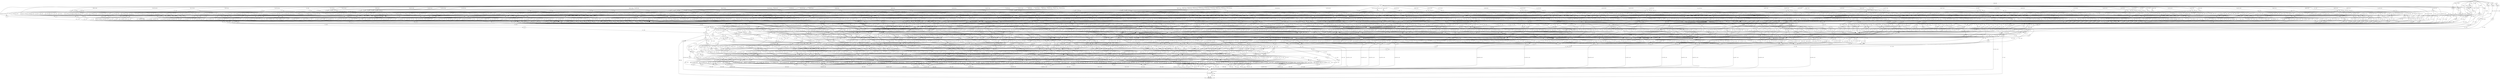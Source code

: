 digraph G {
  0 [label="initial"];
  1 [label="initial"];
  2 [label="initial"];
  3 [label="initial"];
  4 [label="initial"];
  5 [label="initial"];
  6 [label="initial"];
  7 [label="initial"];
  8 [label="initial"];
  9 [label="initial"];
  10 [label="initial"];
  11 [label="initial"];
  12 [label="initial"];
  13 [label="initial"];
  14 [label="t_10"];
  15 [label="t_10"];
  16 [label="t_10"];
  17 [label="t_10"];
  18 [label="t_10"];
  19 [label="t_10"];
  20 [label="t_10"];
  21 [label="t_10"];
  22 [label="t_10"];
  23 [label="t_10"];
  24 [label="t_10"];
  25 [label="t_10"];
  26 [label="t_10"];
  27 [label="t_10"];
  28 [label="t_10"];
  29 [label="t_10"];
  30 [label="t_10"];
  31 [label="t_10"];
  32 [label="t_10"];
  33 [label="t_10"];
  34 [label="t_10"];
  35 [label="t_10"];
  36 [label="t_10"];
  37 [label="t_10"];
  38 [label="t_10"];
  39 [label="t_10"];
  40 [label="t_10"];
  41 [label="t_10"];
  42 [label="t_10"];
  43 [label="t_10"];
  44 [label="t_10"];
  45 [label="t_10"];
  46 [label="t_10"];
  47 [label="t_10"];
  48 [label="t_10"];
  49 [label="t_10"];
  50 [label="t_10"];
  51 [label="t_10"];
  52 [label="t_10"];
  53 [label="t_10"];
  54 [label="t_10"];
  55 [label="t_10"];
  56 [label="t_10"];
  57 [label="t_10"];
  58 [label="t_10"];
  59 [label="t_10"];
  60 [label="t_10"];
  61 [label="t_10"];
  62 [label="t_10"];
  63 [label="t_10"];
  64 [label="t_10"];
  65 [label="t_10"];
  66 [label="t_10"];
  67 [label="t_10"];
  68 [label="t_10"];
  69 [label="t_10"];
  70 [label="t_10"];
  71 [label="t_10"];
  72 [label="t_10"];
  73 [label="t_10"];
  74 [label="t_10"];
  75 [label="t_10"];
  76 [label="t_10"];
  77 [label="t_10"];
  78 [label="t_10"];
  79 [label="t_10"];
  80 [label="t_10"];
  81 [label="t_10"];
  82 [label="t_10"];
  83 [label="t_10"];
  84 [label="t_10"];
  85 [label="t_10"];
  86 [label="t_10"];
  87 [label="t_10"];
  88 [label="t_10"];
  89 [label="t_10"];
  90 [label="t_10"];
  91 [label="t_10"];
  92 [label="t_10"];
  93 [label="t_10"];
  94 [label="t_10"];
  95 [label="t_10"];
  96 [label="t_10"];
  97 [label="t_10"];
  98 [label="t_10"];
  99 [label="t_10"];
  100 [label="t_10"];
  101 [label="t_10"];
  102 [label="t_10"];
  103 [label="t_10"];
  104 [label="t_10"];
  105 [label="t_10"];
  106 [label="t_10"];
  107 [label="t_10"];
  108 [label="t_10"];
  109 [label="t_10"];
  110 [label="t_10"];
  111 [label="t_10"];
  112 [label="t_10"];
  113 [label="t_10"];
  114 [label="t_10"];
  115 [label="t_10"];
  116 [label="t_10"];
  117 [label="t_10"];
  118 [label="t_11"];
  119 [label="t_11"];
  120 [label="t_11"];
  121 [label="t_11"];
  122 [label="t_11"];
  123 [label="t_11"];
  124 [label="t_11"];
  125 [label="t_11"];
  126 [label="t_11"];
  127 [label="t_11"];
  128 [label="t_11"];
  129 [label="t_11"];
  130 [label="t_11"];
  131 [label="t_11"];
  132 [label="t_11"];
  133 [label="t_11"];
  134 [label="t_11"];
  135 [label="t_11"];
  136 [label="t_11"];
  137 [label="t_11"];
  138 [label="t_11"];
  139 [label="t_11"];
  140 [label="t_11"];
  141 [label="t_11"];
  142 [label="t_11"];
  143 [label="t_11"];
  144 [label="t_11"];
  145 [label="t_11"];
  146 [label="t_11"];
  147 [label="t_11"];
  148 [label="t_11"];
  149 [label="t_11"];
  150 [label="t_11"];
  151 [label="t_11"];
  152 [label="t_11"];
  153 [label="t_11"];
  154 [label="t_11"];
  155 [label="t_11"];
  156 [label="t_11"];
  157 [label="t_11"];
  158 [label="t_11"];
  159 [label="t_11"];
  160 [label="t_11"];
  161 [label="t_11"];
  162 [label="t_11"];
  163 [label="t_11"];
  164 [label="t_11"];
  165 [label="t_11"];
  166 [label="t_11"];
  167 [label="t_11"];
  168 [label="t_11"];
  169 [label="t_11"];
  170 [label="t_11"];
  171 [label="t_11"];
  172 [label="t_11"];
  173 [label="t_11"];
  174 [label="t_11"];
  175 [label="t_11"];
  176 [label="t_11"];
  177 [label="t_11"];
  178 [label="t_11"];
  179 [label="t_11"];
  180 [label="t_11"];
  181 [label="t_11"];
  182 [label="t_11"];
  183 [label="t_11"];
  184 [label="t_11"];
  185 [label="t_11"];
  186 [label="t_12"];
  187 [label="t_12"];
  188 [label="t_13"];
  189 [label="t_15"];
  190 [label="t_15"];
  191 [label="t_15"];
  192 [label="t_15"];
  193 [label="t_15"];
  194 [label="t_15"];
  195 [label="t_15"];
  196 [label="t_15"];
  197 [label="t_15"];
  198 [label="t_15"];
  199 [label="t_15"];
  200 [label="t_15"];
  201 [label="t_15"];
  202 [label="t_15"];
  203 [label="t_15"];
  204 [label="t_15"];
  205 [label="t_15"];
  206 [label="t_15"];
  207 [label="t_15"];
  208 [label="t_15"];
  209 [label="t_15"];
  210 [label="t_15"];
  211 [label="t_15"];
  212 [label="t_15"];
  213 [label="t_15"];
  214 [label="t_15"];
  215 [label="t_15"];
  216 [label="t_15"];
  217 [label="t_15"];
  218 [label="t_15"];
  219 [label="t_15"];
  220 [label="t_15"];
  221 [label="t_15"];
  222 [label="t_15"];
  223 [label="t_15"];
  224 [label="t_15"];
  225 [label="t_15"];
  226 [label="t_15"];
  227 [label="t_15"];
  228 [label="t_15"];
  229 [label="t_15"];
  230 [label="t_15"];
  231 [label="t_15"];
  232 [label="t_15"];
  233 [label="t_15"];
  234 [label="t_15"];
  235 [label="t_15"];
  236 [label="t_15"];
  237 [label="t_15"];
  238 [label="t_15"];
  239 [label="t_15"];
  240 [label="t_15"];
  241 [label="t_15"];
  242 [label="t_15"];
  243 [label="t_15"];
  244 [label="t_15"];
  245 [label="t_15"];
  246 [label="t_15"];
  247 [label="t_15"];
  248 [label="t_15"];
  249 [label="t_15"];
  250 [label="t_15"];
  251 [label="t_15"];
  252 [label="t_15"];
  253 [label="t_15"];
  254 [label="t_15"];
  255 [label="t_15"];
  256 [label="t_15"];
  257 [label="t_15"];
  258 [label="t_15"];
  259 [label="t_15"];
  260 [label="t_15"];
  261 [label="t_15"];
  262 [label="t_15"];
  263 [label="t_15"];
  264 [label="t_15"];
  265 [label="t_15"];
  266 [label="t_15"];
  267 [label="t_15"];
  268 [label="t_15"];
  269 [label="t_15"];
  270 [label="t_15"];
  271 [label="t_15"];
  272 [label="t_15"];
  273 [label="t_15"];
  274 [label="t_15"];
  275 [label="t_15"];
  276 [label="t_15"];
  277 [label="t_15"];
  278 [label="t_15"];
  279 [label="t_15"];
  280 [label="t_15"];
  281 [label="t_15"];
  282 [label="t_15"];
  283 [label="t_15"];
  284 [label="t_15"];
  285 [label="t_15"];
  286 [label="t_15"];
  287 [label="t_15"];
  288 [label="t_15"];
  289 [label="t_15"];
  290 [label="t_15"];
  291 [label="t_15"];
  292 [label="t_15"];
  293 [label="t_15"];
  294 [label="t_15"];
  295 [label="t_15"];
  296 [label="t_15"];
  297 [label="t_15"];
  298 [label="t_15"];
  299 [label="t_16"];
  300 [label="t_16"];
  301 [label="t_16"];
  302 [label="t_16"];
  303 [label="t_16"];
  304 [label="t_16"];
  305 [label="t_16"];
  306 [label="t_16"];
  307 [label="t_16"];
  308 [label="t_16"];
  309 [label="t_16"];
  310 [label="t_16"];
  311 [label="t_16"];
  312 [label="t_16"];
  313 [label="t_16"];
  314 [label="t_16"];
  315 [label="t_16"];
  316 [label="t_16"];
  317 [label="t_16"];
  318 [label="t_16"];
  319 [label="t_16"];
  320 [label="t_16"];
  321 [label="t_16"];
  322 [label="t_16"];
  323 [label="t_16"];
  324 [label="t_16"];
  325 [label="t_16"];
  326 [label="t_17"];
  327 [label="t_17"];
  328 [label="t_17"];
  329 [label="t_17"];
  330 [label="t_17"];
  331 [label="t_17"];
  332 [label="t_17"];
  333 [label="t_17"];
  334 [label="t_17"];
  335 [label="t_17"];
  336 [label="t_17"];
  337 [label="t_17"];
  338 [label="t_17"];
  339 [label="t_17"];
  340 [label="t_17"];
  341 [label="t_17"];
  342 [label="t_17"];
  343 [label="t_17"];
  344 [label="t_17"];
  345 [label="t_17"];
  346 [label="t_17"];
  347 [label="t_17"];
  348 [label="t_17"];
  349 [label="t_17"];
  350 [label="t_17"];
  351 [label="t_17"];
  352 [label="t_17"];
  353 [label="t_18"];
  354 [label="t_19"];
  355 [label="t_19"];
  356 [label="t_19"];
  357 [label="t_19"];
  358 [label="t_19"];
  359 [label="t_19"];
  360 [label="t_19"];
  361 [label="t_19"];
  362 [label="t_19"];
  363 [label="t_19"];
  364 [label="t_19"];
  365 [label="t_19"];
  366 [label="t_19"];
  367 [label="t_19"];
  368 [label="t_19"];
  369 [label="t_19"];
  370 [label="t_19"];
  371 [label="t_19"];
  372 [label="t_19"];
  373 [label="t_19"];
  374 [label="t_19"];
  375 [label="t_19"];
  376 [label="t_19"];
  377 [label="t_19"];
  378 [label="t_20"];
  379 [label="t_21"];
  380 [label="t_21"];
  381 [label="t_21"];
  382 [label="t_21"];
  383 [label="t_21"];
  384 [label="t_21"];
  385 [label="t_21"];
  386 [label="t_21"];
  387 [label="t_21"];
  388 [label="t_21"];
  389 [label="t_21"];
  390 [label="t_21"];
  391 [label="t_21"];
  392 [label="t_21"];
  393 [label="t_21"];
  394 [label="t_21"];
  395 [label="t_21"];
  396 [label="t_22"];
  397 [label="t_22"];
  398 [label="t_22"];
  399 [label="t_22"];
  400 [label="t_22"];
  401 [label="t_22"];
  402 [label="t_22"];
  403 [label="t_22"];
  404 [label="t_22"];
  405 [label="t_22"];
  406 [label="t_22"];
  407 [label="t_22"];
  408 [label="t_22"];
  409 [label="t_22"];
  410 [label="t_22"];
  411 [label="t_22"];
  412 [label="t_22"];
  413 [label="t_22"];
  414 [label="t_22"];
  415 [label="t_22"];
  416 [label="t_22"];
  417 [label="t_22"];
  418 [label="t_22"];
  419 [label="t_22"];
  420 [label="t_22"];
  421 [label="t_22"];
  422 [label="t_22"];
  423 [label="t_22"];
  424 [label="t_22"];
  425 [label="t_22"];
  426 [label="t_22"];
  427 [label="t_22"];
  428 [label="t_22"];
  429 [label="t_22"];
  430 [label="t_22"];
  431 [label="t_22"];
  432 [label="t_22"];
  433 [label="t_22"];
  434 [label="t_22"];
  435 [label="t_22"];
  436 [label="t_22"];
  437 [label="t_22"];
  438 [label="t_22"];
  439 [label="t_22"];
  440 [label="t_22"];
  441 [label="t_22"];
  442 [label="t_22"];
  443 [label="t_22"];
  444 [label="t_22"];
  445 [label="t_22"];
  446 [label="t_22"];
  447 [label="t_22"];
  448 [label="t_22"];
  449 [label="t_22"];
  450 [label="t_22"];
  451 [label="t_22"];
  452 [label="t_22"];
  453 [label="t_22"];
  454 [label="t_22"];
  455 [label="t_22"];
  456 [label="t_22"];
  457 [label="t_22"];
  458 [label="t_22"];
  459 [label="t_22"];
  460 [label="t_24"];
  461 [label="t_24"];
  462 [label="t_24"];
  463 [label="t_24"];
  464 [label="t_24"];
  465 [label="t_24"];
  466 [label="t_24"];
  467 [label="t_24"];
  468 [label="t_24"];
  469 [label="t_24"];
  470 [label="t_24"];
  471 [label="t_24"];
  472 [label="t_24"];
  473 [label="t_24"];
  474 [label="t_24"];
  475 [label="t_24"];
  476 [label="t_24"];
  477 [label="t_24"];
  478 [label="t_24"];
  479 [label="t_24"];
  480 [label="t_24"];
  481 [label="t_24"];
  482 [label="t_24"];
  483 [label="t_24"];
  484 [label="t_24"];
  485 [label="t_24"];
  486 [label="t_24"];
  487 [label="t_24"];
  488 [label="t_24"];
  489 [label="t_24"];
  490 [label="t_24"];
  491 [label="t_24"];
  492 [label="t_24"];
  493 [label="t_24"];
  494 [label="t_24"];
  495 [label="t_24"];
  496 [label="t_24"];
  497 [label="t_24"];
  498 [label="t_24"];
  499 [label="t_24"];
  500 [label="t_24"];
  501 [label="t_24"];
  502 [label="t_24"];
  503 [label="t_24"];
  504 [label="t_25"];
  505 [label="t_25"];
  506 [label="t_25"];
  507 [label="t_25"];
  508 [label="t_25"];
  509 [label="t_25"];
  510 [label="t_25"];
  511 [label="t_25"];
  512 [label="t_25"];
  513 [label="t_25"];
  514 [label="t_25"];
  515 [label="t_25"];
  516 [label="t_25"];
  517 [label="t_25"];
  518 [label="t_25"];
  519 [label="t_25"];
  520 [label="t_25"];
  521 [label="t_25"];
  522 [label="t_25"];
  523 [label="t_25"];
  524 [label="t_25"];
  525 [label="t_25"];
  526 [label="t_25"];
  527 [label="t_25"];
  528 [label="t_25"];
  529 [label="t_25"];
  530 [label="t_25"];
  531 [label="t_25"];
  532 [label="t_25"];
  533 [label="t_25"];
  534 [label="t_25"];
  535 [label="t_25"];
  536 [label="t_25"];
  537 [label="t_25"];
  538 [label="t_25"];
  539 [label="t_25"];
  540 [label="t_25"];
  541 [label="t_25"];
  542 [label="t_27"];
  543 [label="t_27"];
  544 [label="t_27"];
  545 [label="t_27"];
  546 [label="t_27"];
  547 [label="t_27"];
  548 [label="t_27"];
  549 [label="t_27"];
  550 [label="t_27"];
  551 [label="t_27"];
  552 [label="t_27"];
  553 [label="t_27"];
  554 [label="t_27"];
  555 [label="t_27"];
  556 [label="t_27"];
  557 [label="t_27"];
  558 [label="t_27"];
  559 [label="t_27"];
  560 [label="t_27"];
  561 [label="t_27"];
  562 [label="t_27"];
  563 [label="t_27"];
  564 [label="t_27"];
  565 [label="t_27"];
  566 [label="t_27"];
  567 [label="t_27"];
  568 [label="t_27"];
  569 [label="t_27"];
  570 [label="t_27"];
  571 [label="t_27"];
  572 [label="t_27"];
  573 [label="t_27"];
  574 [label="t_27"];
  575 [label="t_27"];
  576 [label="t_27"];
  577 [label="t_27"];
  578 [label="t_27"];
  579 [label="t_27"];
  580 [label="t_27"];
  581 [label="t_27"];
  582 [label="t_27"];
  583 [label="t_27"];
  584 [label="t_27"];
  585 [label="t_27"];
  586 [label="t_27"];
  587 [label="t_27"];
  588 [label="t_27"];
  589 [label="t_27"];
  590 [label="t_27"];
  591 [label="t_27"];
  592 [label="t_27"];
  593 [label="t_27"];
  594 [label="t_27"];
  595 [label="t_27"];
  596 [label="t_27"];
  597 [label="t_27"];
  598 [label="t_27"];
  599 [label="t_27"];
  600 [label="t_27"];
  601 [label="t_27"];
  602 [label="t_27"];
  603 [label="t_27"];
  604 [label="t_27"];
  605 [label="t_27"];
  606 [label="t_27"];
  607 [label="t_27"];
  608 [label="t_27"];
  609 [label="t_27"];
  610 [label="t_27"];
  611 [label="t_27"];
  612 [label="t_27"];
  613 [label="t_27"];
  614 [label="t_27"];
  615 [label="t_27"];
  616 [label="t_27"];
  617 [label="t_27"];
  618 [label="t_27"];
  619 [label="t_27"];
  620 [label="t_27"];
  621 [label="t_27"];
  622 [label="t_27"];
  623 [label="t_27"];
  624 [label="t_27"];
  625 [label="t_27"];
  626 [label="t_27"];
  627 [label="t_27"];
  628 [label="t_27"];
  629 [label="t_27"];
  630 [label="t_28"];
  631 [label="t_33"];
  632 [label="t_33"];
  633 [label="t_33"];
  634 [label="t_33"];
  635 [label="t_33"];
  636 [label="t_33"];
  637 [label="t_33"];
  638 [label="t_33"];
  639 [label="t_33"];
  640 [label="t_33"];
  641 [label="t_33"];
  642 [label="t_33"];
  643 [label="t_33"];
  644 [label="t_33"];
  645 [label="t_33"];
  646 [label="t_33"];
  647 [label="t_33"];
  648 [label="t_33"];
  649 [label="t_33"];
  650 [label="t_33"];
  651 [label="t_33"];
  652 [label="t_33"];
  653 [label="t_33"];
  654 [label="t_33"];
  655 [label="t_33"];
  656 [label="t_33"];
  657 [label="t_33"];
  658 [label="t_33"];
  659 [label="t_33"];
  660 [label="t_33"];
  661 [label="t_33"];
  662 [label="t_33"];
  663 [label="t_33"];
  664 [label="t_33"];
  665 [label="t_33"];
  666 [label="t_33"];
  667 [label="t_33"];
  668 [label="t_33"];
  669 [label="t_33"];
  670 [label="t_33"];
  671 [label="t_33"];
  672 [label="t_33"];
  673 [label="t_33"];
  674 [label="t_33"];
  675 [label="t_33"];
  676 [label="t_33"];
  677 [label="t_33"];
  678 [label="t_33"];
  679 [label="t_33"];
  680 [label="t_33"];
  681 [label="t_33"];
  682 [label="t_33"];
  683 [label="t_33"];
  684 [label="t_33"];
  685 [label="t_33"];
  686 [label="t_33"];
  687 [label="t_33"];
  688 [label="t_33"];
  689 [label="t_33"];
  690 [label="t_33"];
  691 [label="t_33"];
  692 [label="t_33"];
  693 [label="t_33"];
  694 [label="t_33"];
  695 [label="t_33"];
  696 [label="t_33"];
  697 [label="t_33"];
  698 [label="t_33"];
  699 [label="t_33"];
  700 [label="t_33"];
  701 [label="t_33"];
  702 [label="t_33"];
  703 [label="t_33"];
  704 [label="t_33"];
  705 [label="t_33"];
  706 [label="t_33"];
  707 [label="t_33"];
  708 [label="t_33"];
  709 [label="t_33"];
  710 [label="t_33"];
  711 [label="t_33"];
  712 [label="t_33"];
  713 [label="t_33"];
  714 [label="t_33"];
  715 [label="t_33"];
  716 [label="t_33"];
  717 [label="t_33"];
  718 [label="t_33"];
  719 [label="t_33"];
  720 [label="t_34"];
  721 [label="t_34"];
  722 [label="t_34"];
  723 [label="t_34"];
  724 [label="t_34"];
  725 [label="t_34"];
  726 [label="t_34"];
  727 [label="t_34"];
  728 [label="t_34"];
  729 [label="t_34"];
  730 [label="t_34"];
  731 [label="t_34"];
  732 [label="t_34"];
  733 [label="t_34"];
  734 [label="t_34"];
  735 [label="t_34"];
  736 [label="t_34"];
  737 [label="t_34"];
  738 [label="t_34"];
  739 [label="t_34"];
  740 [label="t_34"];
  741 [label="t_34"];
  742 [label="t_34"];
  743 [label="t_34"];
  744 [label="t_34"];
  745 [label="t_34"];
  746 [label="t_34"];
  747 [label="t_34"];
  748 [label="t_34"];
  749 [label="t_34"];
  750 [label="t_34"];
  751 [label="t_34"];
  752 [label="t_34"];
  753 [label="t_34"];
  754 [label="t_34"];
  755 [label="t_34"];
  756 [label="t_34"];
  757 [label="t_34"];
  758 [label="t_34"];
  759 [label="t_34"];
  760 [label="t_34"];
  761 [label="t_34"];
  762 [label="t_34"];
  763 [label="t_5"];
  764 [label="t_5"];
  765 [label="t_5"];
  766 [label="t_5"];
  767 [label="t_5"];
  768 [label="t_5"];
  769 [label="t_5"];
  770 [label="t_5"];
  771 [label="t_5"];
  772 [label="t_5"];
  773 [label="t_5"];
  774 [label="t_5"];
  775 [label="t_5"];
  776 [label="t_5"];
  777 [label="t_5"];
  778 [label="t_5"];
  779 [label="t_5"];
  780 [label="t_5"];
  781 [label="t_5"];
  782 [label="t_5"];
  783 [label="t_5"];
  784 [label="t_5"];
  785 [label="t_5"];
  786 [label="t_5"];
  787 [label="t_5"];
  788 [label="t_5"];
  789 [label="t_5"];
  790 [label="t_5"];
  791 [label="t_5"];
  792 [label="t_5"];
  793 [label="t_5"];
  794 [label="t_5"];
  795 [label="t_5"];
  796 [label="t_5"];
  797 [label="t_5"];
  798 [label="t_5"];
  799 [label="t_5"];
  800 [label="t_5"];
  801 [label="t_5"];
  802 [label="t_5"];
  803 [label="t_5"];
  804 [label="t_5"];
  805 [label="t_5"];
  806 [label="t_5"];
  807 [label="t_5"];
  808 [label="t_5"];
  809 [label="t_5"];
  810 [label="t_5"];
  811 [label="t_5"];
  812 [label="t_5"];
  813 [label="t_5"];
  814 [label="t_5"];
  815 [label="t_5"];
  816 [label="t_5"];
  817 [label="t_5"];
  818 [label="t_5"];
  819 [label="t_5"];
  820 [label="t_5"];
  821 [label="t_5"];
  822 [label="t_5"];
  823 [label="t_5"];
  824 [label="t_5"];
  825 [label="t_5"];
  826 [label="t_5"];
  827 [label="t_5"];
  828 [label="t_5"];
  829 [label="t_5"];
  830 [label="t_5"];
  831 [label="t_5"];
  832 [label="t_5"];
  833 [label="t_5"];
  834 [label="t_5"];
  835 [label="t_5"];
  836 [label="t_5"];
  837 [label="t_5"];
  838 [label="t_5"];
  839 [label="t_5"];
  840 [label="t_5"];
  841 [label="t_5"];
  842 [label="t_5"];
  843 [label="t_5"];
  844 [label="t_5"];
  845 [label="t_5"];
  846 [label="t_5"];
  847 [label="t_5"];
  848 [label="t_5"];
  849 [label="t_5"];
  850 [label="t_5"];
  851 [label="t_5"];
  852 [label="t_5"];
  853 [label="t_5"];
  854 [label="t_5"];
  855 [label="t_5"];
  856 [label="t_5"];
  857 [label="t_5"];
  858 [label="t_5"];
  859 [label="t_5"];
  860 [label="t_5"];
  861 [label="t_5"];
  862 [label="t_5"];
  863 [label="t_5"];
  864 [label="t_5"];
  865 [label="t_5"];
  866 [label="t_5"];
  867 [label="t_5"];
  868 [label="t_5"];
  869 [label="t_5"];
  870 [label="t_5"];
  871 [label="t_5"];
  872 [label="t_5"];
  873 [label="t_5"];
  874 [label="t_5"];
  875 [label="t_5"];
  876 [label="t_5"];
  877 [label="t_5"];
  878 [label="t_5"];
  879 [label="t_5"];
  880 [label="t_5"];
  881 [label="t_5"];
  882 [label="t_5"];
  883 [label="t_5"];
  884 [label="t_5"];
  885 [label="t_5"];
  886 [label="t_5"];
  887 [label="t_5"];
  888 [label="t_5"];
  889 [label="t_5"];
  890 [label="t_5"];
  891 [label="t_5"];
  892 [label="t_5"];
  893 [label="t_5"];
  894 [label="t_5"];
  895 [label="t_5"];
  896 [label="t_5"];
  897 [label="t_5"];
  898 [label="t_5"];
  899 [label="t_5"];
  900 [label="t_5"];
  901 [label="t_5"];
  902 [label="t_5"];
  903 [label="t_5"];
  904 [label="t_5"];
  905 [label="t_5"];
  906 [label="t_5"];
  907 [label="t_5"];
  908 [label="t_5"];
  909 [label="t_5"];
  910 [label="t_5"];
  911 [label="t_5"];
  912 [label="t_5"];
  913 [label="t_5"];
  914 [label="t_5"];
  915 [label="t_5"];
  916 [label="t_5"];
  917 [label="t_5"];
  918 [label="t_5"];
  919 [label="t_5"];
  920 [label="t_5"];
  921 [label="t_5"];
  922 [label="t_5"];
  923 [label="t_5"];
  924 [label="t_5"];
  925 [label="t_5"];
  926 [label="t_5"];
  927 [label="t_5"];
  928 [label="t_5"];
  929 [label="t_5"];
  930 [label="t_5"];
  931 [label="t_5"];
  932 [label="t_5"];
  933 [label="t_5"];
  934 [label="t_5"];
  935 [label="t_5"];
  936 [label="t_5"];
  937 [label="t_5"];
  938 [label="t_5"];
  939 [label="t_5"];
  940 [label="t_5"];
  941 [label="t_5"];
  942 [label="t_5"];
  943 [label="t_5"];
  944 [label="t_5"];
  945 [label="t_5"];
  946 [label="t_5"];
  947 [label="t_5"];
  948 [label="t_5"];
  949 [label="t_5"];
  950 [label="t_5"];
  951 [label="t_5"];
  952 [label="t_5"];
  953 [label="t_5"];
  954 [label="t_5"];
  955 [label="t_5"];
  956 [label="t_5"];
  957 [label="t_5"];
  958 [label="t_5"];
  959 [label="t_5"];
  960 [label="t_5"];
  961 [label="t_5"];
  962 [label="t_5"];
  963 [label="t_5"];
  964 [label="t_5"];
  965 [label="t_5"];
  966 [label="t_5"];
  967 [label="t_5"];
  968 [label="t_5"];
  969 [label="t_5"];
  970 [label="t_9"];
  971 [label="TERMINAL",shape=diamond];
  972 [label="INITIAL",shape=box];
0->168 [label="9 1 1.00"];
1->148 [label="18 1 1.00"];
2->121 [label="26 1 1.00"];
3->141 [label="26 1 1.00"];
4->149 [label="26 1 1.00"];
5->134 [label="27 1 1.00"];
6->168 [label="27 1 1.00"];
7->164 [label="27 1 1.00"];
8->122 [label="27 1 1.00"];
9->118 [label="27 1 1.00"];
10->120 [label="27 1 1.00"];
11->153 [label="26 2 1.00"];
12->148 [label="26 1 0.50"];
12->125 [label="26 1 0.50"];
13->137 [label="5 1 0.00"];
13->119 [label="15 1 0.00"];
13->164 [label="26 1 0.00"];
13->124 [label="26 1 0.00"];
13->138 [label="26 2 0.00"];
13->186 [label="[14,31] 10 0.02"];
13->187 [label="[22,32] 11 0.02"];
13->631 [label="6 1 0.00"];
13->633 [label="6 1 0.00"];
13->632 [label="9 1 0.00"];
13->634 [label="[0,5] 2 0.00"];
13->636 [label="[0,10] 2 0.00"];
13->635 [label="[1,5] 2 0.00"];
13->637 [label="8 2 0.00"];
13->639 [label="[8,9] 2 0.00"];
13->638 [label="[9,10] 2 0.00"];
13->641 [label="[0,6] 3 0.01"];
13->644 [label="[0,8] 3 0.01"];
13->649 [label="[0,9] 3 0.01"];
13->643 [label="[1,7] 3 0.01"];
13->648 [label="[1,7] 3 0.01"];
13->642 [label="[1,8] 3 0.01"];
13->645 [label="[1,8] 3 0.01"];
13->646 [label="[1,9] 3 0.01"];
13->647 [label="[1,11] 3 0.01"];
13->653 [label="[5,9] 3 0.01"];
13->651 [label="[6,8] 3 0.01"];
13->654 [label="[6,8] 3 0.01"];
13->640 [label="[6,10] 3 0.01"];
13->650 [label="[6,9] 3 0.01"];
13->652 [label="[6,10] 3 0.01"];
13->658 [label="[6,11] 3 0.01"];
13->655 [label="[8,10] 3 0.01"];
13->656 [label="[8,11] 3 0.01"];
13->657 [label="[10,12] 3 0.01"];
13->660 [label="[0,10] 4 0.01"];
13->661 [label="[1,8] 4 0.01"];
13->664 [label="[1,10] 4 0.01"];
13->663 [label="[1,9] 4 0.01"];
13->665 [label="[1,10] 4 0.01"];
13->666 [label="[5,8] 4 0.01"];
13->667 [label="[6,9] 4 0.01"];
13->662 [label="[6,10] 4 0.01"];
13->659 [label="[7,9] 4 0.01"];
13->668 [label="[8,9] 4 0.01"];
13->669 [label="[8,10] 4 0.01"];
13->673 [label="[0,8] 5 0.01"];
13->678 [label="[1,6] 5 0.01"];
13->677 [label="[1,6] 5 0.01"];
13->676 [label="[1,13] 5 0.01"];
13->679 [label="[5,10] 5 0.01"];
13->680 [label="[5,8] 5 0.01"];
13->672 [label="[5,11] 5 0.01"];
13->674 [label="[6,8] 5 0.01"];
13->675 [label="[6,9] 5 0.01"];
13->681 [label="[8,10] 5 0.01"];
13->685 [label="[0,10] 6 0.01"];
13->687 [label="[0,10] 6 0.01"];
13->670 [label="[1,11] 6 0.01"];
13->686 [label="[1,11] 6 0.01"];
13->671 [label="[5,8] 6 0.01"];
13->690 [label="[5,10] 6 0.01"];
13->688 [label="[6,10] 6 0.01"];
13->689 [label="[6,10] 6 0.01"];
13->691 [label="[7,10] 6 0.01"];
13->696 [label="[0,8] 7 0.01"];
13->697 [label="[0,9] 7 0.01"];
13->693 [label="[1,10] 7 0.01"];
13->692 [label="[1,8] 7 0.01"];
13->682 [label="[6,10] 7 0.01"];
13->695 [label="[6,12] 7 0.01"];
13->684 [label="[6,9] 7 0.01"];
13->694 [label="[6,10] 7 0.01"];
13->683 [label="[7,11] 7 0.01"];
13->699 [label="[1,10] 8 0.01"];
13->698 [label="[5,11] 8 0.01"];
13->700 [label="[6,8] 8 0.01"];
13->701 [label="[6,11] 8 0.01"];
13->702 [label="[6,11] 8 0.01"];
13->707 [label="[0,8] 9 0.02"];
13->706 [label="[1,9] 9 0.02"];
13->705 [label="[1,9] 9 0.02"];
13->703 [label="[1,9] 10 0.02"];
13->710 [label="[1,9] 10 0.02"];
13->709 [label="[1,9] 10 0.02"];
13->704 [label="[6,10] 10 0.02"];
13->708 [label="[5,10] 11 0.02"];
13->711 [label="[5,12] 12 0.02"];
13->712 [label="[5,10] 14 0.02"];
13->715 [label="[1,10] 15 0.03"];
13->714 [label="[1,9] 16 0.03"];
13->716 [label="[5,10] 16 0.03"];
13->713 [label="[6,10] 16 0.03"];
13->717 [label="[1,8] 18 0.03"];
13->718 [label="[5,9] 24 0.04"];
13->719 [label="[5,11] 29 0.05"];
13->970 [label="[13,61] 5 0.01"];
14->323 [label="0 1 1.00"];
15->323 [label="0 1 1.00"];
16->320 [label="0 1 1.00"];
17->323 [label="0 1 1.00"];
18->322 [label="0 1 1.00"];
19->307 [label="0 1 1.00"];
20->301 [label="0 1 1.00"];
21->316 [label="0 1 1.00"];
22->314 [label="0 1 1.00"];
23->323 [label="0 1 1.00"];
24->322 [label="0 1 1.00"];
25->323 [label="0 1 1.00"];
26->324 [label="0 1 1.00"];
27->306 [label="0 1 1.00"];
28->302 [label="0 1 1.00"];
29->325 [label="0 1 1.00"];
30->319 [label="0 1 1.00"];
31->312 [label="0 1 1.00"];
32->299 [label="0 1 1.00"];
33->323 [label="0 1 1.00"];
34->325 [label="0 1 1.00"];
35->321 [label="0 1 1.00"];
36->319 [label="0 1 1.00"];
37->320 [label="0 1 1.00"];
38->317 [label="0 1 1.00"];
39->315 [label="0 1 1.00"];
40->314 [label="0 1 1.00"];
41->313 [label="0 1 1.00"];
42->311 [label="0 1 1.00"];
43->308 [label="0 1 1.00"];
44->300 [label="0 1 1.00"];
45->322 [label="0 1 1.00"];
46->312 [label="0 1 1.00"];
47->324 [label="0 2 1.00"];
48->338 [label="0 1 1.00"];
49->342 [label="0 1 1.00"];
50->329 [label="0 1 1.00"];
51->334 [label="0 1 1.00"];
52->326 [label="0 1 1.00"];
53->343 [label="0 1 1.00"];
54->349 [label="0 1 1.00"];
55->327 [label="0 1 1.00"];
56->331 [label="0 1 1.00"];
57->336 [label="0 1 1.00"];
58->351 [label="0 1 1.00"];
59->347 [label="0 1 1.00"];
60->335 [label="0 1 1.00"];
61->330 [label="0 1 1.00"];
62->347 [label="0 1 1.00"];
63->328 [label="0 1 1.00"];
64->337 [label="0 1 1.00"];
65->351 [label="0 1 1.00"];
66->350 [label="0 1 1.00"];
67->332 [label="0 1 1.00"];
68->339 [label="0 1 1.00"];
69->340 [label="0 1 1.00"];
70->350 [label="0 1 1.00"];
71->333 [label="0 1 1.00"];
72->350 [label="0 1 1.00"];
73->352 [label="0 1 1.00"];
74->352 [label="0 1 1.00"];
75->352 [label="0 1 1.00"];
76->345 [label="0 2 1.00"];
77->346 [label="0 2 1.00"];
78->348 [label="0 2 1.00"];
79->351 [label="0 2 1.00"];
80->351 [label="0 2 1.00"];
81->349 [label="0 2 1.00"];
82->351 [label="0 2 1.00"];
83->352 [label="0 12 1.00"];
84->325 [label="0 1 0.33"];
84->324 [label="0 2 0.67"];
85->311 [label="0 1 0.33"];
85->325 [label="0 2 0.67"];
86->321 [label="0 1 0.33"];
86->324 [label="0 2 0.67"];
87->307 [label="0 1 0.50"];
87->323 [label="0 1 0.50"];
88->318 [label="0 1 0.50"];
88->321 [label="0 1 0.50"];
89->317 [label="0 1 0.50"];
89->325 [label="0 1 0.50"];
90->307 [label="0 1 0.50"];
90->323 [label="0 1 0.50"];
91->310 [label="0 1 0.50"];
91->341 [label="0 1 0.50"];
92->325 [label="0 1 0.50"];
92->318 [label="0 1 0.50"];
93->325 [label="0 1 0.50"];
93->303 [label="0 1 0.50"];
94->323 [label="0 1 0.50"];
94->322 [label="0 1 0.50"];
95->319 [label="0 1 0.50"];
95->323 [label="0 1 0.50"];
96->310 [label="0 1 0.50"];
96->323 [label="0 1 0.50"];
97->325 [label="0 1 0.50"];
97->324 [label="0 1 0.50"];
98->323 [label="0 1 0.50"];
98->309 [label="0 1 0.50"];
99->325 [label="0 1 0.50"];
99->323 [label="0 1 0.50"];
100->325 [label="0 1 0.50"];
100->324 [label="0 1 0.50"];
101->348 [label="0 1 0.50"];
101->344 [label="0 1 0.50"];
102->317 [label="0 1 0.33"];
102->325 [label="0 1 0.33"];
102->323 [label="0 1 0.33"];
103->325 [label="0 1 0.33"];
103->316 [label="0 1 0.33"];
103->322 [label="0 1 0.33"];
104->320 [label="0 1 0.33"];
104->323 [label="0 1 0.33"];
104->322 [label="0 1 0.33"];
105->320 [label="0 1 0.33"];
105->315 [label="0 1 0.33"];
105->319 [label="0 1 0.33"];
106->324 [label="0 1 0.33"];
106->308 [label="0 1 0.33"];
106->322 [label="0 1 0.33"];
107->324 [label="0 1 0.33"];
107->318 [label="0 1 0.33"];
107->321 [label="0 1 0.33"];
108->324 [label="0 1 0.33"];
108->318 [label="0 1 0.33"];
108->313 [label="0 1 0.33"];
109->312 [label="0 1 0.33"];
109->323 [label="0 1 0.33"];
109->322 [label="0 1 0.33"];
110->325 [label="0 1 0.33"];
110->313 [label="0 1 0.33"];
110->322 [label="0 1 0.33"];
111->324 [label="0 1 0.14"];
111->305 [label="0 1 0.14"];
111->311 [label="0 2 0.29"];
111->325 [label="0 3 0.43"];
112->317 [label="0 1 0.20"];
112->314 [label="0 1 0.20"];
112->318 [label="0 1 0.20"];
112->325 [label="0 2 0.40"];
113->318 [label="0 1 0.20"];
113->321 [label="0 1 0.20"];
113->319 [label="0 1 0.20"];
113->317 [label="0 2 0.40"];
114->304 [label="0 1 0.25"];
114->325 [label="0 1 0.25"];
114->315 [label="0 1 0.25"];
114->322 [label="0 1 0.25"];
115->325 [label="0 1 0.25"];
115->311 [label="0 1 0.25"];
115->323 [label="0 1 0.25"];
115->322 [label="0 1 0.25"];
116->317 [label="0 1 0.20"];
116->316 [label="0 1 0.20"];
116->320 [label="0 1 0.20"];
116->321 [label="0 1 0.20"];
116->319 [label="0 1 0.20"];
117->317 [label="0 1 0.20"];
117->325 [label="0 1 0.20"];
117->323 [label="0 1 0.20"];
117->309 [label="0 1 0.20"];
117->322 [label="0 1 0.20"];
118->293 [label="3 1 1.00"];
119->192 [label="3 1 1.00"];
120->281 [label="3 1 1.00"];
121->292 [label="4 1 1.00"];
122->297 [label="4 1 1.00"];
123->231 [label="4 1 1.00"];
124->292 [label="4 1 1.00"];
125->295 [label="4 1 1.00"];
126->296 [label="4 1 1.00"];
127->268 [label="4 1 1.00"];
128->221 [label="4 1 1.00"];
129->296 [label="4 1 1.00"];
130->296 [label="6 1 1.00"];
131->246 [label="6 1 1.00"];
132->242 [label="7 1 1.00"];
133->243 [label="8 1 1.00"];
134->295 [label="4 1 0.33"];
134->285 [label="4 2 0.67"];
135->202 [label="4 1 0.33"];
135->232 [label="4 2 0.67"];
136->208 [label="7 1 0.33"];
136->297 [label="4 2 0.67"];
137->194 [label="3 1 0.50"];
137->278 [label="5 1 0.50"];
138->191 [label="3 1 0.50"];
138->241 [label="4 1 0.50"];
139->294 [label="3 1 0.50"];
139->293 [label="3 1 0.50"];
140->297 [label="3 1 0.50"];
140->253 [label="5 1 0.50"];
141->292 [label="4 1 0.50"];
141->294 [label="4 1 0.50"];
142->262 [label="4 1 0.50"];
142->271 [label="7 1 0.50"];
143->291 [label="4 1 0.50"];
143->259 [label="6 1 0.50"];
144->249 [label="4 1 0.50"];
144->230 [label="5 1 0.50"];
145->200 [label="5 1 0.50"];
145->257 [label="12 1 0.50"];
146->219 [label="5 1 0.50"];
146->288 [label="7 1 0.50"];
147->273 [label="4 1 0.25"];
147->224 [label="6 1 0.25"];
147->293 [label="[4,5] 2 0.50"];
148->286 [label="3 1 0.33"];
148->279 [label="3 1 0.33"];
148->285 [label="3 1 0.33"];
149->241 [label="3 1 0.33"];
149->287 [label="3 1 0.33"];
149->193 [label="3 1 0.33"];
150->279 [label="3 1 0.33"];
150->298 [label="3 1 0.33"];
150->250 [label="6 1 0.33"];
151->295 [label="3 1 0.33"];
151->297 [label="3 1 0.33"];
151->217 [label="8 1 0.33"];
152->264 [label="3 1 0.33"];
152->286 [label="3 1 0.33"];
152->232 [label="3 1 0.33"];
153->292 [label="3 1 0.33"];
153->285 [label="4 1 0.33"];
153->294 [label="5 1 0.33"];
154->286 [label="3 1 0.33"];
154->297 [label="3 1 0.33"];
154->237 [label="4 1 0.33"];
155->291 [label="3 1 0.33"];
155->297 [label="7 1 0.33"];
155->260 [label="7 1 0.33"];
156->286 [label="3 1 0.33"];
156->298 [label="3 1 0.33"];
156->250 [label="7 1 0.33"];
157->291 [label="3 1 0.33"];
157->266 [label="3 1 0.33"];
157->272 [label="4 1 0.33"];
158->291 [label="3 1 0.33"];
158->263 [label="4 1 0.33"];
158->277 [label="7 1 0.33"];
159->245 [label="3 1 0.33"];
159->258 [label="5 1 0.33"];
159->293 [label="6 1 0.33"];
160->291 [label="4 1 0.33"];
160->298 [label="4 1 0.33"];
160->284 [label="4 1 0.33"];
161->288 [label="4 1 0.33"];
161->293 [label="4 1 0.33"];
161->232 [label="17 1 0.33"];
162->263 [label="4 1 0.33"];
162->261 [label="8 1 0.33"];
162->283 [label="9 1 0.33"];
163->228 [label="4 1 0.33"];
163->284 [label="4 1 0.33"];
163->234 [label="6 1 0.33"];
164->292 [label="3 1 0.25"];
164->294 [label="3 1 0.25"];
164->287 [label="3 1 0.25"];
164->280 [label="3 1 0.25"];
165->287 [label="3 1 0.25"];
165->297 [label="3 1 0.25"];
165->270 [label="5 1 0.25"];
165->264 [label="6 1 0.25"];
166->297 [label="3 1 0.25"];
166->289 [label="4 1 0.25"];
166->261 [label="6 1 0.25"];
166->260 [label="7 1 0.25"];
167->233 [label="3 1 0.25"];
167->298 [label="3 1 0.25"];
167->290 [label="4 1 0.25"];
167->269 [label="4 1 0.25"];
168->294 [label="4 1 0.25"];
168->240 [label="4 1 0.25"];
168->298 [label="4 1 0.25"];
168->297 [label="4 1 0.25"];
169->276 [label="4 1 0.25"];
169->294 [label="4 1 0.25"];
169->278 [label="5 1 0.25"];
169->268 [label="7 1 0.25"];
170->297 [label="4 1 0.25"];
170->288 [label="5 1 0.25"];
170->276 [label="5 1 0.25"];
170->296 [label="5 1 0.25"];
171->290 [label="4 1 0.13"];
171->296 [label="4 1 0.13"];
171->275 [label="4 2 0.25"];
171->268 [label="[4,5] 2 0.25"];
171->277 [label="[4,8] 2 0.25"];
172->190 [label="3 1 0.14"];
172->249 [label="3 1 0.14"];
172->255 [label="4 1 0.14"];
172->297 [label="[4,12] 2 0.29"];
172->296 [label="[5,6] 2 0.29"];
173->264 [label="3 1 0.20"];
173->289 [label="3 1 0.20"];
173->297 [label="4 1 0.20"];
173->204 [label="5 1 0.20"];
173->196 [label="9 1 0.20"];
174->220 [label="4 1 0.20"];
174->297 [label="4 1 0.20"];
174->244 [label="8 1 0.20"];
174->274 [label="8 1 0.20"];
174->290 [label="9 1 0.20"];
175->291 [label="4 1 0.20"];
175->297 [label="4 1 0.20"];
175->238 [label="5 1 0.20"];
175->263 [label="5 1 0.20"];
175->259 [label="7 1 0.20"];
176->291 [label="3 1 0.14"];
176->276 [label="4 1 0.14"];
176->277 [label="4 1 0.14"];
176->246 [label="5 1 0.14"];
176->283 [label="7 1 0.14"];
176->271 [label="[4,8] 2 0.29"];
177->285 [label="4 1 0.14"];
177->254 [label="5 1 0.14"];
177->266 [label="5 1 0.14"];
177->269 [label="7 1 0.14"];
177->274 [label="10 1 0.14"];
177->289 [label="4 2 0.29"];
178->245 [label="4 1 0.14"];
178->227 [label="4 1 0.14"];
178->298 [label="4 1 0.14"];
178->253 [label="5 1 0.14"];
178->265 [label="8 1 0.14"];
178->294 [label="4 2 0.29"];
179->289 [label="3 1 0.17"];
179->278 [label="3 1 0.17"];
179->298 [label="3 1 0.17"];
179->236 [label="4 1 0.17"];
179->281 [label="4 1 0.17"];
179->256 [label="4 1 0.17"];
180->239 [label="3 1 0.17"];
180->287 [label="3 1 0.17"];
180->295 [label="3 1 0.17"];
180->293 [label="3 1 0.17"];
180->226 [label="7 1 0.17"];
180->258 [label="8 1 0.17"];
181->286 [label="3 1 0.17"];
181->229 [label="4 1 0.17"];
181->268 [label="4 1 0.17"];
181->257 [label="4 1 0.17"];
181->238 [label="4 1 0.17"];
181->296 [label="11 1 0.17"];
182->295 [label="4 1 0.17"];
182->205 [label="5 1 0.17"];
182->254 [label="5 1 0.17"];
182->206 [label="6 1 0.17"];
182->225 [label="8 1 0.17"];
182->252 [label="11 1 0.17"];
183->289 [label="3 1 0.14"];
183->291 [label="3 1 0.14"];
183->294 [label="3 1 0.14"];
183->298 [label="3 1 0.14"];
183->297 [label="3 1 0.14"];
183->211 [label="5 1 0.14"];
183->283 [label="6 1 0.14"];
184->291 [label="3 1 0.13"];
184->294 [label="3 1 0.13"];
184->298 [label="3 1 0.13"];
184->280 [label="3 1 0.13"];
184->282 [label="4 1 0.13"];
184->296 [label="4 1 0.13"];
184->274 [label="4 1 0.13"];
184->207 [label="14 1 0.13"];
185->292 [label="3 1 0.05"];
185->235 [label="3 1 0.05"];
185->289 [label="3 1 0.05"];
185->291 [label="3 1 0.05"];
185->285 [label="3 1 0.05"];
185->231 [label="3 1 0.05"];
185->295 [label="3 1 0.05"];
185->281 [label="3 1 0.05"];
185->293 [label="4 1 0.05"];
185->236 [label="4 1 0.05"];
185->267 [label="4 1 0.05"];
185->199 [label="5 1 0.05"];
185->286 [label="5 1 0.05"];
185->233 [label="6 1 0.05"];
185->296 [label="13 1 0.05"];
185->297 [label="3 2 0.11"];
185->270 [label="[5,6] 2 0.11"];
186->630 [label="[14,23] 64 1.00"];
187->630 [label="[13,20] 69 1.00"];
188->971 [label=" 212 1.00"];
189->386 [label="17 1 1.00"];
190->394 [label="17 1 1.00"];
191->392 [label="19 1 1.00"];
192->392 [label="19 1 1.00"];
193->393 [label="19 1 1.00"];
194->383 [label="19 1 1.00"];
195->390 [label="17 2 1.00"];
196->410 [label="0 1 1.00"];
197->432 [label="0 1 1.00"];
198->459 [label="0 1 1.00"];
199->407 [label="0 1 1.00"];
200->409 [label="0 1 1.00"];
201->457 [label="0 1 1.00"];
202->444 [label="0 1 1.00"];
203->456 [label="0 1 1.00"];
204->441 [label="0 1 1.00"];
205->457 [label="0 1 1.00"];
206->418 [label="0 1 1.00"];
207->458 [label="0 1 1.00"];
208->454 [label="0 1 1.00"];
209->401 [label="0 1 1.00"];
210->457 [label="0 1 1.00"];
211->427 [label="0 1 1.00"];
212->408 [label="0 1 1.00"];
213->449 [label="0 1 1.00"];
214->400 [label="0 1 1.00"];
215->447 [label="0 1 1.00"];
216->445 [label="0 1 1.00"];
217->414 [label="0 1 1.00"];
218->452 [label="0 1 1.00"];
219->424 [label="0 1 1.00"];
220->442 [label="0 1 1.00"];
221->446 [label="0 1 1.00"];
222->449 [label="0 1 1.00"];
223->438 [label="0 1 1.00"];
224->439 [label="0 1 1.00"];
225->421 [label="0 1 1.00"];
226->458 [label="0 1 1.00"];
227->439 [label="0 1 1.00"];
228->459 [label="0 1 1.00"];
229->437 [label="0 2 1.00"];
230->452 [label="0 2 1.00"];
231->389 [label="17 1 0.20"];
231->395 [label="17 4 0.80"];
232->391 [label="20 1 0.20"];
232->395 [label="17 4 0.80"];
233->384 [label="17 1 0.25"];
233->391 [label="17 3 0.75"];
234->394 [label="17 1 0.50"];
234->389 [label="32 1 0.50"];
235->393 [label="17 1 0.50"];
235->388 [label="17 1 0.50"];
236->384 [label="17 1 0.50"];
236->393 [label="20 1 0.50"];
237->395 [label="17 1 0.50"];
237->402 [label="0 1 0.50"];
238->395 [label="17 1 0.50"];
238->455 [label="0 1 0.50"];
239->388 [label="17 1 0.50"];
239->385 [label="17 1 0.50"];
240->390 [label="17 1 0.50"];
240->392 [label="22 1 0.50"];
241->392 [label="19 1 0.50"];
241->393 [label="21 1 0.50"];
242->395 [label="22 1 0.50"];
242->447 [label="0 1 0.50"];
243->433 [label="0 1 0.33"];
243->444 [label="0 2 0.67"];
244->457 [label="0 1 0.33"];
244->451 [label="0 2 0.67"];
245->447 [label="0 1 0.33"];
245->451 [label="0 2 0.67"];
246->456 [label="0 1 0.50"];
246->454 [label="0 1 0.50"];
247->403 [label="0 1 0.50"];
247->429 [label="0 1 0.50"];
248->442 [label="0 1 0.50"];
248->450 [label="0 1 0.50"];
249->424 [label="0 1 0.50"];
249->458 [label="0 1 0.50"];
250->412 [label="0 1 0.50"];
250->422 [label="0 1 0.50"];
251->396 [label="0 1 0.50"];
251->455 [label="0 1 0.50"];
252->452 [label="0 1 0.50"];
252->426 [label="0 1 0.50"];
253->442 [label="0 1 0.50"];
253->446 [label="0 1 0.50"];
254->426 [label="0 1 0.50"];
254->432 [label="0 1 0.50"];
255->449 [label="0 1 0.50"];
255->397 [label="0 1 0.50"];
256->399 [label="0 1 0.50"];
256->404 [label="0 1 0.50"];
257->437 [label="0 1 0.50"];
257->446 [label="0 1 0.50"];
258->451 [label="0 1 0.50"];
258->434 [label="0 1 0.50"];
259->419 [label="0 1 0.50"];
259->450 [label="0 1 0.50"];
260->449 [label="0 1 0.50"];
260->435 [label="0 1 0.50"];
261->417 [label="0 1 0.50"];
261->459 [label="0 1 0.50"];
262->436 [label="0 1 0.50"];
262->445 [label="0 1 0.50"];
263->388 [label="17 1 0.33"];
263->443 [label="0 1 0.33"];
263->438 [label="0 1 0.33"];
264->380 [label="17 1 0.33"];
264->383 [label="17 1 0.33"];
264->384 [label="23 1 0.33"];
265->393 [label="17 1 0.33"];
265->431 [label="0 1 0.33"];
265->458 [label="0 1 0.33"];
266->395 [label="17 1 0.33"];
266->390 [label="18 1 0.33"];
266->450 [label="0 1 0.33"];
267->386 [label="17 1 0.33"];
267->390 [label="17 1 0.33"];
267->391 [label="18 1 0.33"];
268->425 [label="0 1 0.20"];
268->439 [label="0 1 0.20"];
268->453 [label="0 3 0.60"];
269->436 [label="0 1 0.33"];
269->456 [label="0 1 0.33"];
269->459 [label="0 1 0.33"];
270->433 [label="0 1 0.33"];
270->457 [label="0 1 0.33"];
270->411 [label="0 1 0.33"];
271->428 [label="0 1 0.33"];
271->445 [label="0 1 0.33"];
271->423 [label="0 1 0.33"];
272->398 [label="0 1 0.33"];
272->455 [label="0 1 0.33"];
272->448 [label="0 1 0.33"];
273->454 [label="0 1 0.33"];
273->459 [label="0 1 0.33"];
273->430 [label="0 1 0.33"];
274->435 [label="0 1 0.33"];
274->425 [label="0 1 0.33"];
274->446 [label="0 1 0.33"];
275->452 [label="0 1 0.33"];
275->455 [label="0 1 0.33"];
275->448 [label="0 1 0.33"];
276->427 [label="0 1 0.33"];
276->454 [label="0 1 0.33"];
276->406 [label="0 1 0.33"];
277->392 [label="18 1 0.14"];
277->405 [label="0 1 0.14"];
277->455 [label="0 1 0.14"];
277->448 [label="0 4 0.57"];
278->395 [label="17 1 0.20"];
278->388 [label="21 1 0.20"];
278->391 [label="21 1 0.20"];
278->393 [label="[17,20] 2 0.40"];
279->387 [label="17 1 0.25"];
279->391 [label="17 1 0.25"];
279->392 [label="19 1 0.25"];
279->394 [label="22 1 0.25"];
280->380 [label="17 1 0.25"];
280->395 [label="17 1 0.25"];
280->392 [label="18 1 0.25"];
280->394 [label="18 1 0.25"];
281->392 [label="18 1 0.25"];
281->391 [label="18 1 0.25"];
281->389 [label="22 1 0.25"];
281->393 [label="22 1 0.25"];
282->428 [label="0 1 0.25"];
282->440 [label="0 1 0.25"];
282->447 [label="0 1 0.25"];
282->429 [label="0 1 0.25"];
283->449 [label="0 1 0.25"];
283->413 [label="0 1 0.25"];
283->440 [label="0 1 0.25"];
283->459 [label="0 1 0.25"];
284->456 [label="0 1 0.25"];
284->458 [label="0 1 0.25"];
284->441 [label="0 1 0.25"];
284->450 [label="0 1 0.25"];
285->389 [label="17 1 0.13"];
285->387 [label="17 1 0.13"];
285->386 [label="17 2 0.25"];
285->385 [label="17 2 0.25"];
285->392 [label="19 2 0.25"];
286->392 [label="17 1 0.17"];
286->383 [label="17 1 0.17"];
286->387 [label="17 1 0.17"];
286->391 [label="18 1 0.17"];
286->389 [label="[17,18] 2 0.33"];
287->393 [label="17 1 0.13"];
287->388 [label="17 1 0.13"];
287->391 [label="17 1 0.13"];
287->382 [label="18 1 0.13"];
287->394 [label="17 2 0.25"];
287->386 [label="[17,18] 2 0.25"];
288->384 [label="17 1 0.17"];
288->431 [label="0 1 0.17"];
288->420 [label="0 1 0.17"];
288->456 [label="0 1 0.17"];
288->450 [label="0 1 0.17"];
288->430 [label="0 1 0.17"];
289->389 [label="17 1 0.13"];
289->386 [label="17 1 0.13"];
289->394 [label="17 1 0.13"];
289->387 [label="17 1 0.13"];
289->391 [label="18 1 0.13"];
289->385 [label="22 1 0.13"];
289->390 [label="17 2 0.25"];
290->390 [label="17 1 0.14"];
290->436 [label="0 1 0.14"];
290->438 [label="0 1 0.14"];
290->443 [label="0 1 0.14"];
290->445 [label="0 1 0.14"];
290->458 [label="0 1 0.14"];
290->440 [label="0 1 0.14"];
291->389 [label="17 1 0.05"];
291->387 [label="17 1 0.05"];
291->386 [label="18 1 0.05"];
291->391 [label="18 1 0.05"];
291->382 [label="17 2 0.10"];
291->395 [label="17 4 0.19"];
291->385 [label="[17,18] 4 0.19"];
291->394 [label="[17,18] 7 0.33"];
292->384 [label="17 1 0.08"];
292->383 [label="17 1 0.08"];
292->395 [label="17 1 0.08"];
292->387 [label="17 1 0.08"];
292->391 [label="18 1 0.08"];
292->394 [label="17 2 0.15"];
292->390 [label="[17,21] 3 0.23"];
292->392 [label="19 3 0.23"];
293->390 [label="17 1 0.08"];
293->380 [label="18 1 0.08"];
293->393 [label="18 1 0.08"];
293->383 [label="18 1 0.08"];
293->384 [label="20 1 0.08"];
293->394 [label="17 2 0.15"];
293->389 [label="[17,18] 2 0.15"];
293->395 [label="[17,22] 4 0.31"];
294->382 [label="17 1 0.08"];
294->391 [label="17 1 0.08"];
294->388 [label="18 1 0.08"];
294->381 [label="18 1 0.08"];
294->395 [label="17 2 0.15"];
294->389 [label="[17,20] 2 0.15"];
294->392 [label="19 2 0.15"];
294->393 [label="[18,19] 3 0.23"];
295->384 [label="17 1 0.10"];
295->382 [label="17 1 0.10"];
295->390 [label="17 1 0.10"];
295->395 [label="17 1 0.10"];
295->387 [label="17 1 0.10"];
295->393 [label="18 1 0.10"];
295->394 [label="17 2 0.20"];
295->392 [label="19 2 0.20"];
296->389 [label="22 1 0.10"];
296->416 [label="0 1 0.10"];
296->443 [label="0 1 0.10"];
296->444 [label="0 1 0.10"];
296->434 [label="0 1 0.10"];
296->441 [label="0 1 0.10"];
296->454 [label="0 1 0.10"];
296->415 [label="0 1 0.10"];
296->453 [label="0 2 0.20"];
297->386 [label="17 1 0.03"];
297->392 [label="19 1 0.03"];
297->383 [label="22 1 0.03"];
297->387 [label="[17,18] 2 0.07"];
297->380 [label="18 2 0.07"];
297->381 [label="[17,18] 3 0.10"];
297->391 [label="[17,18] 4 0.14"];
297->393 [label="[17,22] 4 0.14"];
297->388 [label="17 5 0.17"];
297->395 [label="[17,20] 6 0.21"];
298->386 [label="17 1 0.07"];
298->381 [label="17 1 0.07"];
298->385 [label="17 1 0.07"];
298->387 [label="17 1 0.07"];
298->392 [label="19 1 0.07"];
298->379 [label="17 2 0.13"];
298->394 [label="17 2 0.13"];
298->388 [label="[17,18] 2 0.13"];
298->395 [label="[17,18] 2 0.13"];
298->393 [label="[18,21] 2 0.13"];
299->359 [label="5 1 1.00"];
300->358 [label="6 1 1.00"];
301->375 [label="13 1 1.00"];
302->374 [label="22 1 1.00"];
303->376 [label="22 1 1.00"];
304->369 [label="23 1 1.00"];
305->373 [label="29 1 1.00"];
306->362 [label="91 1 1.00"];
307->373 [label="30 1 0.33"];
307->377 [label="[22,23] 2 0.67"];
308->371 [label="23 1 0.50"];
308->377 [label="24 1 0.50"];
309->372 [label="23 1 0.50"];
309->376 [label="26 1 0.50"];
310->375 [label="24 1 0.50"];
310->370 [label="25 1 0.50"];
311->376 [label="35 1 0.20"];
311->375 [label="56 1 0.20"];
311->377 [label="[23,30] 3 0.60"];
312->363 [label="11 1 0.33"];
312->361 [label="25 1 0.33"];
312->370 [label="25 1 0.33"];
313->354 [label="12 1 0.33"];
313->373 [label="20 1 0.33"];
313->365 [label="23 1 0.33"];
314->369 [label="23 1 0.33"];
314->365 [label="23 1 0.33"];
314->366 [label="70 1 0.33"];
315->367 [label="24 1 0.33"];
315->371 [label="26 1 0.33"];
315->357 [label="74 1 0.33"];
316->365 [label="27 1 0.33"];
316->377 [label="28 1 0.33"];
316->359 [label="35 1 0.33"];
317->376 [label="30 1 0.13"];
317->373 [label="34 1 0.13"];
317->377 [label="[23,37] 2 0.25"];
317->374 [label="[23,49] 2 0.25"];
317->375 [label="[25,32] 2 0.25"];
318->376 [label="22 1 0.17"];
318->373 [label="25 1 0.17"];
318->377 [label="27 1 0.17"];
318->375 [label="30 1 0.17"];
318->372 [label="23 2 0.33"];
319->370 [label="23 1 0.17"];
319->377 [label="23 1 0.17"];
319->371 [label="23 1 0.17"];
319->368 [label="25 1 0.17"];
319->376 [label="[15,26] 2 0.33"];
320->368 [label="20 1 0.20"];
320->374 [label="23 1 0.20"];
320->367 [label="27 1 0.20"];
320->375 [label="29 1 0.20"];
320->369 [label="32 1 0.20"];
321->372 [label="18 1 0.17"];
321->358 [label="24 1 0.17"];
321->370 [label="27 1 0.17"];
321->371 [label="30 1 0.17"];
321->374 [label="40 1 0.17"];
321->377 [label="47 1 0.17"];
322->376 [label="23 1 0.08"];
322->372 [label="26 1 0.08"];
322->368 [label="30 1 0.08"];
322->369 [label="31 1 0.08"];
322->375 [label="51 1 0.08"];
322->377 [label="23 2 0.17"];
322->374 [label="23 2 0.17"];
322->371 [label="[34,37] 3 0.25"];
323->369 [label="23 1 0.06"];
323->361 [label="25 1 0.06"];
323->366 [label="28 1 0.06"];
323->364 [label="29 1 0.06"];
323->375 [label="[23,24] 2 0.11"];
323->373 [label="[23,25] 2 0.11"];
323->367 [label="[23,41] 2 0.11"];
323->372 [label="[23,43] 2 0.11"];
323->376 [label="[26,30] 2 0.11"];
323->377 [label="[24,33] 4 0.22"];
324->363 [label="23 1 0.08"];
324->362 [label="23 1 0.08"];
324->357 [label="23 1 0.08"];
324->370 [label="23 1 0.08"];
324->368 [label="23 1 0.08"];
324->374 [label="23 1 0.08"];
324->364 [label="23 1 0.08"];
324->360 [label="26 1 0.08"];
324->376 [label="[16,24] 2 0.15"];
324->377 [label="[23,24] 3 0.23"];
325->372 [label="23 1 0.05"];
325->368 [label="23 1 0.05"];
325->364 [label="23 1 0.05"];
325->360 [label="23 1 0.05"];
325->373 [label="23 1 0.05"];
325->374 [label="23 1 0.05"];
325->363 [label="24 1 0.05"];
325->370 [label="26 1 0.05"];
325->355 [label="30 1 0.05"];
325->356 [label="35 1 0.05"];
325->366 [label="[23,25] 2 0.09"];
325->362 [label="[23,27] 2 0.09"];
325->375 [label="[23,31] 4 0.18"];
325->377 [label="[23,41] 4 0.18"];
326->378 [label="0 1 1.00"];
327->378 [label="0 1 1.00"];
328->378 [label="0 1 1.00"];
329->378 [label="0 1 1.00"];
330->378 [label="0 1 1.00"];
331->378 [label="0 1 1.00"];
332->378 [label="0 1 1.00"];
333->378 [label="0 1 1.00"];
334->378 [label="0 1 1.00"];
335->378 [label="0 1 1.00"];
336->378 [label="0 1 1.00"];
337->378 [label="0 1 1.00"];
338->378 [label="0 1 1.00"];
339->378 [label="0 1 1.00"];
340->378 [label="0 1 1.00"];
341->378 [label="0 1 1.00"];
342->378 [label="0 1 1.00"];
343->378 [label="1 1 1.00"];
344->378 [label="1 1 1.00"];
345->378 [label="0 2 1.00"];
346->378 [label="0 2 1.00"];
347->378 [label="0 2 1.00"];
348->378 [label="0 3 1.00"];
349->378 [label="0 3 1.00"];
350->378 [label="0 3 1.00"];
351->378 [label="0 8 1.00"];
352->378 [label="0 15 1.00"];
353->188 [label="[2,3] 116 0.32"];
353->971 [label=" 251 0.68"];
354->233 [label="3 1 1.00"];
355->210 [label="4 1 1.00"];
356->223 [label="4 1 1.00"];
357->294 [label="3 1 0.50"];
357->216 [label="5 1 0.50"];
358->195 [label="3 1 0.50"];
358->240 [label="3 1 0.50"];
359->234 [label="3 1 0.50"];
359->272 [label="5 1 0.50"];
360->247 [label="3 1 0.50"];
360->294 [label="3 1 0.50"];
361->297 [label="3 1 0.50"];
361->244 [label="4 1 0.50"];
362->212 [label="4 1 0.25"];
362->280 [label="4 1 0.25"];
362->291 [label="3 2 0.50"];
363->292 [label="3 1 0.33"];
363->291 [label="3 1 0.33"];
363->293 [label="3 1 0.33"];
364->291 [label="3 1 0.33"];
364->290 [label="4 1 0.33"];
364->295 [label="4 1 0.33"];
365->291 [label="3 1 0.33"];
365->294 [label="3 1 0.33"];
365->298 [label="4 1 0.33"];
366->297 [label="3 1 0.25"];
366->251 [label="4 1 0.25"];
366->256 [label="4 1 0.25"];
366->215 [label="5 1 0.25"];
367->243 [label="4 1 0.25"];
367->214 [label="4 1 0.25"];
367->277 [label="4 1 0.25"];
367->284 [label="4 1 0.25"];
368->291 [label="3 1 0.20"];
368->218 [label="3 1 0.20"];
368->267 [label="3 1 0.20"];
368->295 [label="3 1 0.20"];
368->266 [label="3 1 0.20"];
369->298 [label="3 1 0.20"];
369->287 [label="3 1 0.20"];
369->265 [label="3 1 0.20"];
369->247 [label="4 1 0.20"];
369->244 [label="5 1 0.20"];
370->239 [label="3 1 0.17"];
370->289 [label="3 1 0.17"];
370->231 [label="3 1 0.17"];
370->297 [label="3 1 0.17"];
370->287 [label="4 1 0.17"];
370->295 [label="4 1 0.17"];
371->292 [label="3 1 0.14"];
371->291 [label="3 1 0.14"];
371->243 [label="3 1 0.14"];
371->231 [label="3 1 0.14"];
371->297 [label="3 1 0.14"];
371->284 [label="4 1 0.14"];
371->282 [label="5 1 0.14"];
372->288 [label="3 1 0.13"];
372->291 [label="3 1 0.13"];
372->267 [label="3 1 0.13"];
372->277 [label="3 1 0.13"];
372->189 [label="3 1 0.13"];
372->290 [label="4 1 0.13"];
372->285 [label="4 1 0.13"];
372->262 [label="4 1 0.13"];
373->278 [label="3 1 0.13"];
373->291 [label="3 1 0.13"];
373->232 [label="3 1 0.13"];
373->293 [label="3 1 0.13"];
373->297 [label="3 1 0.13"];
373->280 [label="4 1 0.13"];
373->248 [label="5 1 0.13"];
373->198 [label="6 1 0.13"];
374->291 [label="3 1 0.11"];
374->278 [label="3 1 0.11"];
374->265 [label="3 1 0.11"];
374->293 [label="3 1 0.11"];
374->297 [label="3 1 0.11"];
374->213 [label="4 1 0.11"];
374->230 [label="4 1 0.11"];
374->287 [label="4 1 0.11"];
374->269 [label="4 1 0.11"];
375->195 [label="3 1 0.07"];
375->279 [label="3 1 0.07"];
375->237 [label="3 1 0.07"];
375->273 [label="4 1 0.07"];
375->203 [label="4 1 0.07"];
375->288 [label="5 1 0.07"];
375->201 [label="5 1 0.07"];
375->275 [label="5 1 0.07"];
375->292 [label="3 3 0.21"];
375->298 [label="3 3 0.21"];
376->292 [label="3 1 0.08"];
376->293 [label="3 1 0.08"];
376->252 [label="4 1 0.08"];
376->285 [label="4 1 0.08"];
376->277 [label="4 1 0.08"];
376->272 [label="4 1 0.08"];
376->282 [label="5 1 0.08"];
376->279 [label="5 1 0.08"];
376->290 [label="[3,4] 2 0.17"];
376->297 [label="[3,4] 2 0.17"];
377->292 [label="3 1 0.04"];
377->283 [label="3 1 0.04"];
377->235 [label="3 1 0.04"];
377->287 [label="3 1 0.04"];
377->293 [label="3 1 0.04"];
377->291 [label="3 1 0.04"];
377->233 [label="3 1 0.04"];
377->298 [label="3 1 0.04"];
377->231 [label="3 1 0.04"];
377->295 [label="3 1 0.04"];
377->281 [label="3 1 0.04"];
377->248 [label="4 1 0.04"];
377->273 [label="4 1 0.04"];
377->288 [label="4 1 0.04"];
377->242 [label="4 1 0.04"];
377->245 [label="4 1 0.04"];
377->251 [label="4 1 0.04"];
377->282 [label="4 1 0.04"];
377->229 [label="4 1 0.04"];
377->255 [label="4 1 0.04"];
377->209 [label="5 1 0.04"];
377->222 [label="5 1 0.04"];
377->197 [label="8 1 0.04"];
377->297 [label="[3,4] 2 0.08"];
378->971 [label=" 57 1.00"];
379->353 [label="18 2 1.00"];
380->353 [label="[13,19] 5 1.00"];
381->353 [label="18 5 1.00"];
382->353 [label="[18,19] 5 1.00"];
383->353 [label="[14,19] 6 1.00"];
384->353 [label="[14,18] 7 1.00"];
385->353 [label="[17,19] 9 1.00"];
386->353 [label="[14,19] 10 1.00"];
387->353 [label="[18,19] 10 1.00"];
388->353 [label="[14,19] 13 1.00"];
389->353 [label="[15,19] 13 1.00"];
390->353 [label="[18,19] 13 1.00"];
391->353 [label="[18,19] 18 1.00"];
392->353 [label="[13,18] 20 1.00"];
393->353 [label="[14,30] 20 1.00"];
394->353 [label="[18,19] 22 1.00"];
395->353 [label="[15,29] 34 1.00"];
396->601 [label="4 1 1.00"];
397->599 [label="4 1 1.00"];
398->606 [label="4 1 1.00"];
399->602 [label="4 1 1.00"];
400->593 [label="5 1 1.00"];
401->614 [label="5 1 1.00"];
402->607 [label="7 1 1.00"];
403->629 [label="8 1 1.00"];
404->542 [label="9 1 1.00"];
405->621 [label="9 1 1.00"];
406->559 [label="9 1 1.00"];
407->546 [label="10 1 1.00"];
408->552 [label="10 1 1.00"];
409->624 [label="10 1 1.00"];
410->582 [label="11 1 1.00"];
411->625 [label="12 1 1.00"];
412->626 [label="17 1 1.00"];
413->594 [label="18 1 1.00"];
414->581 [label="20 1 1.00"];
415->617 [label="21 1 1.00"];
416->580 [label="21 1 1.00"];
417->575 [label="21 1 1.00"];
418->616 [label="26 1 1.00"];
419->576 [label="26 1 1.00"];
420->604 [label="26 1 1.00"];
421->587 [label="26 1 1.00"];
422->610 [label="29 1 1.00"];
423->572 [label="32 1 1.00"];
424->557 [label="4 1 0.50"];
424->614 [label="17 1 0.50"];
425->548 [label="5 1 0.50"];
425->564 [label="10 1 0.50"];
426->553 [label="5 1 0.50"];
426->591 [label="9 1 0.50"];
427->583 [label="5 1 0.50"];
427->613 [label="11 1 0.50"];
428->623 [label="5 1 0.50"];
428->586 [label="20 1 0.50"];
429->622 [label="7 1 0.50"];
429->584 [label="8 1 0.50"];
430->622 [label="7 1 0.50"];
430->596 [label="20 1 0.50"];
431->616 [label="7 1 0.50"];
431->619 [label="7 1 0.50"];
432->612 [label="9 1 0.50"];
432->588 [label="21 1 0.50"];
433->595 [label="13 1 0.50"];
433->603 [label="22 1 0.50"];
434->626 [label="15 1 0.50"];
434->619 [label="17 1 0.50"];
435->624 [label="17 1 0.50"];
435->626 [label="26 1 0.50"];
436->602 [label="4 1 0.33"];
436->624 [label="5 1 0.33"];
436->598 [label="8 1 0.33"];
437->595 [label="5 1 0.33"];
437->565 [label="6 1 0.33"];
437->556 [label="7 1 0.33"];
438->586 [label="5 1 0.33"];
438->594 [label="8 1 0.33"];
438->627 [label="18 1 0.33"];
439->610 [label="6 1 0.33"];
439->629 [label="8 1 0.33"];
439->619 [label="31 1 0.33"];
440->588 [label="7 1 0.33"];
440->590 [label="7 1 0.33"];
440->585 [label="11 1 0.33"];
441->604 [label="7 1 0.33"];
441->544 [label="7 1 0.33"];
441->543 [label="7 1 0.33"];
442->628 [label="8 1 0.33"];
442->605 [label="10 1 0.33"];
442->560 [label="12 1 0.33"];
443->597 [label="10 1 0.33"];
443->621 [label="10 1 0.33"];
443->568 [label="12 1 0.33"];
444->600 [label="4 1 0.25"];
444->596 [label="7 1 0.25"];
444->629 [label="10 1 0.25"];
444->628 [label="15 1 0.25"];
445->550 [label="5 1 0.25"];
445->627 [label="6 1 0.25"];
445->545 [label="10 1 0.25"];
445->558 [label="10 1 0.25"];
446->601 [label="5 1 0.25"];
446->583 [label="12 1 0.25"];
446->579 [label="15 1 0.25"];
446->577 [label="18 1 0.25"];
447->609 [label="5 1 0.25"];
447->587 [label="6 1 0.25"];
447->628 [label="11 1 0.25"];
447->625 [label="12 1 0.25"];
448->563 [label="8 1 0.17"];
448->608 [label="9 1 0.17"];
448->613 [label="11 1 0.17"];
448->611 [label="15 1 0.17"];
448->620 [label="[7,17] 2 0.33"];
449->600 [label="4 1 0.20"];
449->605 [label="7 1 0.20"];
449->597 [label="8 1 0.20"];
449->591 [label="9 1 0.20"];
449->621 [label="18 1 0.20"];
450->606 [label="4 1 0.20"];
450->585 [label="7 1 0.20"];
450->598 [label="7 1 0.20"];
450->569 [label="8 1 0.20"];
450->612 [label="16 1 0.20"];
451->584 [label="5 1 0.20"];
451->554 [label="7 1 0.20"];
451->592 [label="7 1 0.20"];
451->574 [label="8 1 0.20"];
451->618 [label="9 1 0.20"];
452->547 [label="5 1 0.20"];
452->615 [label="7 1 0.20"];
452->623 [label="10 1 0.20"];
452->573 [label="16 1 0.20"];
452->593 [label="19 1 0.20"];
453->603 [label="5 1 0.20"];
453->627 [label="5 1 0.20"];
453->626 [label="10 1 0.20"];
453->571 [label="18 1 0.20"];
453->617 [label="22 1 0.20"];
454->570 [label="5 1 0.20"];
454->599 [label="7 1 0.20"];
454->611 [label="9 1 0.20"];
454->625 [label="11 1 0.20"];
454->618 [label="14 1 0.20"];
455->628 [label="5 1 0.20"];
455->592 [label="6 1 0.20"];
455->585 [label="9 1 0.20"];
455->590 [label="10 1 0.20"];
455->561 [label="17 1 0.20"];
456->555 [label="6 1 0.20"];
456->627 [label="7 1 0.20"];
456->589 [label="8 1 0.20"];
456->622 [label="8 1 0.20"];
456->566 [label="15 1 0.20"];
457->623 [label="8 1 0.20"];
457->629 [label="8 1 0.20"];
457->620 [label="12 1 0.20"];
457->618 [label="16 1 0.20"];
457->607 [label="20 1 0.20"];
458->615 [label="6 1 0.17"];
458->562 [label="7 1 0.17"];
458->551 [label="9 1 0.17"];
458->578 [label="14 1 0.17"];
458->626 [label="16 1 0.17"];
458->608 [label="16 1 0.17"];
459->549 [label="8 1 0.17"];
459->589 [label="10 1 0.17"];
459->626 [label="10 1 0.17"];
459->609 [label="14 1 0.17"];
459->567 [label="14 1 0.17"];
459->629 [label="17 1 0.17"];
460->540 [label="20 1 1.00"];
461->515 [label="21 1 1.00"];
462->504 [label="22 1 1.00"];
463->509 [label="23 1 1.00"];
464->537 [label="25 1 1.00"];
465->540 [label="25 1 1.00"];
466->531 [label="26 1 1.00"];
467->541 [label="26 1 1.00"];
468->531 [label="26 1 1.00"];
469->539 [label="26 1 1.00"];
470->513 [label="28 1 1.00"];
471->537 [label="30 1 1.00"];
472->541 [label="[23,27] 2 1.00"];
473->532 [label="25 1 0.33"];
473->541 [label="[22,29] 2 0.67"];
474->524 [label="18 1 0.50"];
474->536 [label="20 1 0.50"];
475->520 [label="20 1 0.50"];
475->540 [label="20 1 0.50"];
476->521 [label="20 1 0.50"];
476->541 [label="28 1 0.50"];
477->539 [label="21 1 0.50"];
477->521 [label="28 1 0.50"];
478->527 [label="24 1 0.50"];
478->514 [label="27 1 0.50"];
479->533 [label="21 1 0.20"];
479->525 [label="[22,27] 2 0.40"];
479->536 [label="[23,24] 2 0.40"];
480->535 [label="18 1 0.25"];
480->526 [label="23 1 0.25"];
480->534 [label="[23,24] 2 0.50"];
481->536 [label="21 1 0.25"];
481->524 [label="22 1 0.25"];
481->541 [label="[19,25] 2 0.50"];
482->536 [label="21 1 0.25"];
482->523 [label="22 1 0.25"];
482->541 [label="[21,22] 2 0.50"];
483->537 [label="20 1 0.33"];
483->527 [label="26 1 0.33"];
483->506 [label="28 1 0.33"];
484->507 [label="20 1 0.33"];
484->541 [label="26 1 0.33"];
484->533 [label="28 1 0.33"];
485->535 [label="21 1 0.33"];
485->505 [label="27 1 0.33"];
485->529 [label="28 1 0.33"];
486->519 [label="21 1 0.33"];
486->522 [label="28 1 0.33"];
486->532 [label="30 1 0.33"];
487->539 [label="22 1 0.33"];
487->517 [label="24 1 0.33"];
487->516 [label="28 1 0.33"];
488->537 [label="22 1 0.33"];
488->539 [label="25 1 0.33"];
488->541 [label="26 1 0.33"];
489->539 [label="17 1 0.20"];
489->533 [label="17 1 0.20"];
489->541 [label="20 1 0.20"];
489->528 [label="[24,27] 2 0.40"];
490->535 [label="19 1 0.20"];
490->512 [label="27 1 0.20"];
490->534 [label="29 1 0.20"];
490->538 [label="21 2 0.40"];
491->523 [label="19 1 0.20"];
491->529 [label="22 1 0.20"];
491->539 [label="25 1 0.20"];
491->530 [label="[19,26] 2 0.40"];
492->536 [label="20 1 0.25"];
492->540 [label="20 1 0.25"];
492->531 [label="22 1 0.25"];
492->518 [label="23 1 0.25"];
493->535 [label="21 1 0.25"];
493->530 [label="21 1 0.25"];
493->534 [label="22 1 0.25"];
493->525 [label="32 1 0.25"];
494->540 [label="21 1 0.25"];
494->520 [label="27 1 0.25"];
494->532 [label="27 1 0.25"];
494->522 [label="29 1 0.25"];
495->528 [label="19 1 0.20"];
495->534 [label="21 1 0.20"];
495->518 [label="22 1 0.20"];
495->538 [label="26 1 0.20"];
495->527 [label="27 1 0.20"];
496->529 [label="20 1 0.20"];
496->534 [label="23 1 0.20"];
496->516 [label="24 1 0.20"];
496->531 [label="25 1 0.20"];
496->538 [label="27 1 0.20"];
497->536 [label="20 1 0.20"];
497->511 [label="21 1 0.20"];
497->541 [label="23 1 0.20"];
497->539 [label="23 1 0.20"];
497->537 [label="27 1 0.20"];
498->540 [label="22 1 0.20"];
498->541 [label="23 1 0.20"];
498->533 [label="24 1 0.20"];
498->539 [label="25 1 0.20"];
498->510 [label="27 1 0.20"];
499->532 [label="20 1 0.13"];
499->535 [label="21 1 0.13"];
499->539 [label="23 1 0.13"];
499->538 [label="23 1 0.13"];
499->541 [label="[21,27] 2 0.25"];
499->537 [label="[23,25] 2 0.25"];
500->539 [label="21 1 0.13"];
500->541 [label="22 1 0.13"];
500->537 [label="26 1 0.13"];
500->508 [label="28 1 0.13"];
500->540 [label="[24,26] 2 0.25"];
500->538 [label="[24,26] 2 0.25"];
501->539 [label="22 1 0.08"];
501->526 [label="22 1 0.08"];
501->536 [label="24 1 0.08"];
501->538 [label="24 1 0.08"];
501->532 [label="27 1 0.08"];
501->535 [label="[21,24] 2 0.17"];
501->541 [label="[21,25] 2 0.17"];
501->540 [label="[19,26] 3 0.25"];
502->533 [label="19 1 0.10"];
502->537 [label="19 1 0.10"];
502->519 [label="20 1 0.10"];
502->535 [label="23 1 0.10"];
502->517 [label="25 1 0.10"];
502->526 [label="26 1 0.10"];
502->538 [label="[19,21] 2 0.20"];
502->541 [label="[21,24] 2 0.20"];
503->536 [label="20 1 0.13"];
503->533 [label="21 1 0.13"];
503->529 [label="22 1 0.13"];
503->540 [label="23 1 0.13"];
503->531 [label="25 1 0.13"];
503->534 [label="26 1 0.13"];
503->538 [label="27 1 0.13"];
503->530 [label="29 1 0.13"];
504->353 [label="18 1 1.00"];
505->353 [label="18 1 1.00"];
506->353 [label="18 1 1.00"];
507->353 [label="18 1 1.00"];
508->353 [label="18 1 1.00"];
509->353 [label="18 1 1.00"];
510->353 [label="18 1 1.00"];
511->353 [label="18 1 1.00"];
512->353 [label="19 1 1.00"];
513->353 [label="19 1 1.00"];
514->353 [label="19 1 1.00"];
515->353 [label="19 1 1.00"];
516->353 [label="[17,18] 2 1.00"];
517->353 [label="18 2 1.00"];
518->353 [label="18 2 1.00"];
519->353 [label="18 2 1.00"];
520->353 [label="[18,19] 2 1.00"];
521->353 [label="[18,19] 2 1.00"];
522->353 [label="[18,19] 2 1.00"];
523->353 [label="[18,20] 2 1.00"];
524->353 [label="[19,23] 2 1.00"];
525->353 [label="18 3 1.00"];
526->353 [label="[18,19] 3 1.00"];
527->353 [label="[18,19] 3 1.00"];
528->353 [label="[18,19] 3 1.00"];
529->353 [label="18 4 1.00"];
530->353 [label="[18,19] 4 1.00"];
531->353 [label="[18,19] 5 1.00"];
532->353 [label="[18,19] 5 1.00"];
533->353 [label="18 6 1.00"];
534->353 [label="[18,19] 7 1.00"];
535->353 [label="[18,19] 8 1.00"];
536->353 [label="18 9 1.00"];
537->353 [label="[18,19] 9 1.00"];
538->353 [label="18 11 1.00"];
539->353 [label="[18,20] 11 1.00"];
540->353 [label="18 12 1.00"];
541->353 [label="19 22 1.00"];
542->760 [label="2 1 1.00"];
543->747 [label="3 1 1.00"];
544->757 [label="3 1 1.00"];
545->738 [label="3 1 1.00"];
546->758 [label="3 1 1.00"];
547->723 [label="3 1 1.00"];
548->727 [label="3 1 1.00"];
549->755 [label="3 1 1.00"];
550->755 [label="3 1 1.00"];
551->758 [label="3 1 1.00"];
552->722 [label="3 1 1.00"];
553->757 [label="3 1 1.00"];
554->752 [label="3 1 1.00"];
555->759 [label="3 1 1.00"];
556->752 [label="3 1 1.00"];
557->729 [label="3 1 1.00"];
558->756 [label="3 1 1.00"];
559->760 [label="3 1 1.00"];
560->742 [label="4 1 1.00"];
561->751 [label="4 1 1.00"];
562->744 [label="4 1 1.00"];
563->720 [label="4 1 1.00"];
564->751 [label="4 1 1.00"];
565->739 [label="4 1 1.00"];
566->746 [label="4 1 1.00"];
567->760 [label="4 1 1.00"];
568->746 [label="4 1 1.00"];
569->737 [label="5 1 1.00"];
570->762 [label="5 1 1.00"];
571->758 [label="5 1 1.00"];
572->735 [label="5 1 1.00"];
573->751 [label="7 1 1.00"];
574->761 [label="7 1 1.00"];
575->747 [label="8 1 1.00"];
576->736 [label="8 1 1.00"];
577->731 [label="8 1 1.00"];
578->746 [label="11 1 1.00"];
579->746 [label="11 1 1.00"];
580->761 [label="11 1 1.00"];
581->748 [label="15 1 1.00"];
582->739 [label="21 1 1.00"];
583->756 [label="[3,5] 2 1.00"];
584->754 [label="[4,5] 2 1.00"];
585->758 [label="4 1 0.33"];
585->757 [label="3 2 0.67"];
586->733 [label="3 1 0.50"];
586->732 [label="4 1 0.50"];
587->755 [label="3 1 0.50"];
587->741 [label="8 1 0.50"];
588->748 [label="3 1 0.50"];
588->750 [label="7 1 0.50"];
589->761 [label="3 1 0.50"];
589->740 [label="4 1 0.50"];
590->756 [label="3 1 0.50"];
590->743 [label="4 1 0.50"];
591->753 [label="3 1 0.50"];
591->755 [label="4 1 0.50"];
592->724 [label="3 1 0.50"];
592->756 [label="3 1 0.50"];
593->762 [label="3 1 0.50"];
593->751 [label="5 1 0.50"];
594->735 [label="3 1 0.50"];
594->760 [label="6 1 0.50"];
595->744 [label="3 1 0.50"];
595->750 [label="5 1 0.50"];
596->754 [label="3 1 0.50"];
596->740 [label="4 1 0.50"];
597->743 [label="3 1 0.50"];
597->762 [label="4 1 0.50"];
598->734 [label="3 1 0.50"];
598->753 [label="3 1 0.50"];
599->761 [label="3 1 0.50"];
599->757 [label="3 1 0.50"];
600->758 [label="3 1 0.50"];
600->757 [label="4 1 0.50"];
601->740 [label="3 1 0.50"];
601->726 [label="3 1 0.50"];
602->759 [label="3 1 0.50"];
602->762 [label="4 1 0.50"];
603->743 [label="3 1 0.50"];
603->744 [label="4 1 0.50"];
604->732 [label="3 1 0.50"];
604->730 [label="4 1 0.50"];
605->755 [label="3 1 0.50"];
605->749 [label="5 1 0.50"];
606->741 [label="3 1 0.50"];
606->753 [label="3 1 0.50"];
607->759 [label="3 1 0.50"];
607->742 [label="4 1 0.50"];
608->742 [label="4 1 0.50"];
608->757 [label="11 1 0.50"];
609->757 [label="4 1 0.50"];
609->758 [label="5 1 0.50"];
610->762 [label="4 1 0.50"];
610->750 [label="7 1 0.50"];
611->748 [label="4 1 0.50"];
611->761 [label="9 1 0.50"];
612->754 [label="4 1 0.50"];
612->760 [label="4 1 0.50"];
613->747 [label="4 1 0.50"];
613->739 [label="4 1 0.50"];
614->752 [label="4 1 0.50"];
614->734 [label="5 1 0.50"];
615->736 [label="4 1 0.50"];
615->754 [label="4 1 0.50"];
616->739 [label="5 1 0.50"];
616->760 [label="12 1 0.50"];
617->758 [label="6 1 0.50"];
617->753 [label="7 1 0.50"];
618->748 [label="3 1 0.33"];
618->754 [label="3 1 0.33"];
618->732 [label="3 1 0.33"];
619->762 [label="3 1 0.33"];
619->728 [label="4 1 0.33"];
619->738 [label="6 1 0.33"];
620->741 [label="3 1 0.33"];
620->760 [label="3 1 0.33"];
620->759 [label="4 1 0.33"];
621->744 [label="3 1 0.33"];
621->761 [label="3 1 0.33"];
621->745 [label="4 1 0.33"];
622->754 [label="3 1 0.33"];
622->749 [label="3 1 0.33"];
622->755 [label="3 1 0.33"];
623->761 [label="3 1 0.33"];
623->737 [label="3 1 0.33"];
623->758 [label="4 1 0.33"];
624->753 [label="3 1 0.33"];
624->749 [label="3 1 0.33"];
624->762 [label="4 1 0.33"];
625->747 [label="3 1 0.33"];
625->754 [label="4 1 0.33"];
625->752 [label="5 1 0.33"];
626->745 [label="[4,5] 2 0.33"];
626->762 [label="[4,5] 2 0.33"];
626->759 [label="[4,9] 2 0.33"];
627->761 [label="3 1 0.25"];
627->721 [label="4 1 0.25"];
627->752 [label="5 1 0.25"];
627->733 [label="7 1 0.25"];
628->750 [label="3 1 0.25"];
628->759 [label="3 1 0.25"];
628->745 [label="3 1 0.25"];
628->725 [label="3 1 0.25"];
629->761 [label="3 1 0.20"];
629->762 [label="3 1 0.20"];
629->752 [label="4 1 0.20"];
629->749 [label="4 1 0.20"];
629->756 [label="4 1 0.20"];
630->188 [label="[2,3] 45 0.34"];
630->971 [label=" 88 0.66"];
631->940 [label="1 1 1.00"];
632->968 [label="10 1 1.00"];
633->919 [label="15 1 1.00"];
634->948 [label="0 1 0.50"];
634->915 [label="17 1 0.50"];
635->856 [label="0 1 0.50"];
635->901 [label="0 1 0.50"];
636->788 [label="1 1 0.50"];
636->926 [label="12 1 0.50"];
637->790 [label="9 1 0.50"];
637->965 [label="12 1 0.50"];
638->969 [label="11 1 0.50"];
638->927 [label="17 1 0.50"];
639->810 [label="11 1 0.50"];
639->928 [label="12 1 0.50"];
640->774 [label="0 1 0.33"];
640->967 [label="11 1 0.33"];
640->951 [label="19 1 0.33"];
641->912 [label="0 1 0.33"];
641->865 [label="13 1 0.33"];
641->888 [label="24 1 0.33"];
642->932 [label="0 1 0.33"];
642->953 [label="1 1 0.33"];
642->878 [label="12 1 0.33"];
643->852 [label="0 1 0.33"];
643->968 [label="17 1 0.33"];
643->804 [label="22 1 0.33"];
644->860 [label="0 1 0.33"];
644->933 [label="0 1 0.33"];
644->920 [label="11 1 0.33"];
645->764 [label="0 1 0.33"];
645->909 [label="1 1 0.33"];
645->966 [label="10 1 0.33"];
646->912 [label="0 1 0.33"];
646->943 [label="12 1 0.33"];
646->903 [label="14 1 0.33"];
647->783 [label="0 1 0.33"];
647->968 [label="11 1 0.33"];
647->835 [label="20 1 0.33"];
648->891 [label="0 1 0.33"];
648->840 [label="3 1 0.33"];
648->927 [label="16 1 0.33"];
649->858 [label="0 1 0.33"];
649->916 [label="12 1 0.33"];
649->877 [label="12 1 0.33"];
650->906 [label="0 1 0.33"];
650->969 [label="17 1 0.33"];
650->882 [label="21 1 0.33"];
651->853 [label="0 1 0.33"];
651->863 [label="5 1 0.33"];
651->935 [label="17 1 0.33"];
652->937 [label="2 1 0.33"];
652->968 [label="12 1 0.33"];
652->864 [label="25 1 0.33"];
653->903 [label="2 1 0.33"];
653->812 [label="11 1 0.33"];
653->958 [label="16 1 0.33"];
654->768 [label="3 1 0.33"];
654->967 [label="18 1 0.33"];
654->963 [label="19 1 0.33"];
655->963 [label="3 1 0.33"];
655->960 [label="10 1 0.33"];
655->964 [label="12 1 0.33"];
656->937 [label="6 1 0.33"];
656->938 [label="10 1 0.33"];
656->875 [label="27 1 0.33"];
657->964 [label="9 1 0.33"];
657->962 [label="11 1 0.33"];
657->939 [label="16 1 0.33"];
658->931 [label="14 1 0.33"];
658->958 [label="24 1 0.33"];
658->884 [label="28 1 0.33"];
659->854 [label="0 1 0.25"];
659->965 [label="4 1 0.25"];
659->905 [label="10 1 0.25"];
659->890 [label="19 1 0.25"];
660->913 [label="0 1 0.25"];
660->935 [label="1 1 0.25"];
660->917 [label="10 1 0.25"];
660->933 [label="17 1 0.25"];
661->853 [label="0 1 0.25"];
661->938 [label="8 1 0.25"];
661->967 [label="13 1 0.25"];
661->830 [label="24 1 0.25"];
662->933 [label="0 1 0.25"];
662->792 [label="1 1 0.25"];
662->965 [label="9 1 0.25"];
662->967 [label="9 1 0.25"];
663->779 [label="0 1 0.25"];
663->895 [label="13 1 0.25"];
663->930 [label="14 1 0.25"];
663->892 [label="16 1 0.25"];
664->948 [label="0 1 0.25"];
664->857 [label="0 1 0.25"];
664->908 [label="3 1 0.25"];
664->807 [label="12 1 0.25"];
665->966 [label="0 1 0.25"];
665->922 [label="11 1 0.25"];
665->803 [label="12 1 0.25"];
665->938 [label="19 1 0.25"];
666->847 [label="1 1 0.25"];
666->866 [label="12 1 0.25"];
666->932 [label="13 1 0.25"];
666->837 [label="14 1 0.25"];
667->948 [label="2 1 0.25"];
667->806 [label="11 1 0.25"];
667->943 [label="11 1 0.25"];
667->950 [label="12 1 0.25"];
668->840 [label="5 1 0.25"];
668->800 [label="6 1 0.25"];
668->817 [label="10 1 0.25"];
668->855 [label="11 1 0.25"];
669->841 [label="6 1 0.25"];
669->886 [label="10 1 0.25"];
669->960 [label="11 1 0.25"];
669->888 [label="17 1 0.25"];
670->934 [label="0 1 0.17"];
670->962 [label="12 1 0.17"];
670->881 [label="13 1 0.17"];
670->923 [label="15 1 0.17"];
670->956 [label="[11,28] 2 0.33"];
671->968 [label="4 1 0.17"];
671->926 [label="8 1 0.17"];
671->873 [label="12 1 0.17"];
671->947 [label="15 1 0.17"];
671->941 [label="[1,4] 2 0.33"];
672->933 [label="0 1 0.20"];
672->949 [label="8 1 0.20"];
672->878 [label="10 1 0.20"];
672->967 [label="12 1 0.20"];
672->921 [label="24 1 0.20"];
673->832 [label="0 1 0.20"];
673->891 [label="0 1 0.20"];
673->838 [label="0 1 0.20"];
673->843 [label="6 1 0.20"];
673->946 [label="17 1 0.20"];
674->780 [label="0 1 0.20"];
674->869 [label="10 1 0.20"];
674->965 [label="11 1 0.20"];
674->831 [label="12 1 0.20"];
674->866 [label="16 1 0.20"];
675->887 [label="0 1 0.20"];
675->925 [label="2 1 0.20"];
675->886 [label="11 1 0.20"];
675->966 [label="13 1 0.20"];
675->890 [label="19 1 0.20"];
676->848 [label="0 1 0.20"];
676->915 [label="3 1 0.20"];
676->955 [label="12 1 0.20"];
676->950 [label="13 1 0.20"];
676->934 [label="15 1 0.20"];
677->834 [label="0 1 0.20"];
677->969 [label="18 1 0.20"];
677->881 [label="20 1 0.20"];
677->963 [label="23 1 0.20"];
677->872 [label="24 1 0.20"];
678->932 [label="0 1 0.20"];
678->887 [label="17 1 0.20"];
678->914 [label="18 1 0.20"];
678->936 [label="20 1 0.20"];
678->880 [label="21 1 0.20"];
679->904 [label="1 1 0.20"];
679->820 [label="2 1 0.20"];
679->925 [label="11 1 0.20"];
679->945 [label="11 1 0.20"];
679->958 [label="24 1 0.20"];
680->772 [label="6 1 0.20"];
680->962 [label="9 1 0.20"];
680->919 [label="11 1 0.20"];
680->880 [label="14 1 0.20"];
680->917 [label="20 1 0.20"];
681->892 [label="9 1 0.20"];
681->967 [label="10 1 0.20"];
681->969 [label="11 1 0.20"];
681->947 [label="11 1 0.20"];
681->873 [label="12 1 0.20"];
682->948 [label="0 1 0.14"];
682->861 [label="0 1 0.14"];
682->889 [label="0 1 0.14"];
682->825 [label="0 1 0.14"];
682->965 [label="12 1 0.14"];
682->951 [label="[9,11] 2 0.29"];
683->799 [label="4 1 0.14"];
683->914 [label="9 1 0.14"];
683->954 [label="11 1 0.14"];
683->959 [label="15 1 0.14"];
683->866 [label="23 1 0.14"];
683->939 [label="[9,18] 2 0.29"];
684->945 [label="5 1 0.14"];
684->901 [label="9 1 0.14"];
684->937 [label="10 1 0.14"];
684->961 [label="11 1 0.14"];
684->934 [label="11 1 0.14"];
684->967 [label="[11,19] 2 0.29"];
685->778 [label="0 1 0.17"];
685->791 [label="1 1 0.17"];
685->857 [label="1 1 0.17"];
685->929 [label="1 1 0.17"];
685->876 [label="13 1 0.17"];
685->969 [label="24 1 0.17"];
686->908 [label="0 1 0.17"];
686->787 [label="0 1 0.17"];
686->929 [label="10 1 0.17"];
686->923 [label="12 1 0.17"];
686->951 [label="20 1 0.17"];
686->809 [label="22 1 0.17"];
687->891 [label="0 1 0.17"];
687->859 [label="1 1 0.17"];
687->950 [label="4 1 0.17"];
687->885 [label="10 1 0.17"];
687->944 [label="11 1 0.17"];
687->876 [label="23 1 0.17"];
688->889 [label="0 1 0.17"];
688->929 [label="0 1 0.17"];
688->961 [label="9 1 0.17"];
688->951 [label="11 1 0.17"];
688->870 [label="11 1 0.17"];
688->964 [label="13 1 0.17"];
689->891 [label="0 1 0.17"];
689->860 [label="1 1 0.17"];
689->918 [label="1 1 0.17"];
689->921 [label="7 1 0.17"];
689->892 [label="10 1 0.17"];
689->843 [label="10 1 0.17"];
690->844 [label="1 1 0.17"];
690->767 [label="9 1 0.17"];
690->959 [label="9 1 0.17"];
690->868 [label="10 1 0.17"];
690->961 [label="15 1 0.17"];
690->819 [label="25 1 0.17"];
691->769 [label="5 1 0.17"];
691->920 [label="8 1 0.17"];
691->969 [label="11 1 0.17"];
691->851 [label="12 1 0.17"];
691->922 [label="14 1 0.17"];
691->916 [label="15 1 0.17"];
692->797 [label="0 1 0.14"];
692->794 [label="0 1 0.14"];
692->966 [label="6 1 0.14"];
692->969 [label="12 1 0.14"];
692->957 [label="15 1 0.14"];
692->967 [label="17 1 0.14"];
692->896 [label="17 1 0.14"];
693->907 [label="0 1 0.14"];
693->781 [label="0 1 0.14"];
693->931 [label="2 1 0.14"];
693->946 [label="5 1 0.14"];
693->954 [label="12 1 0.14"];
693->906 [label="13 1 0.14"];
693->955 [label="15 1 0.14"];
694->932 [label="0 1 0.14"];
694->848 [label="4 1 0.14"];
694->894 [label="9 1 0.14"];
694->902 [label="12 1 0.14"];
694->943 [label="12 1 0.14"];
694->961 [label="13 1 0.14"];
694->964 [label="20 1 0.14"];
695->858 [label="0 1 0.14"];
695->940 [label="1 1 0.14"];
695->898 [label="2 1 0.14"];
695->879 [label="8 1 0.14"];
695->900 [label="9 1 0.14"];
695->949 [label="13 1 0.14"];
695->813 [label="18 1 0.14"];
696->784 [label="0 1 0.14"];
696->862 [label="0 1 0.14"];
696->849 [label="1 1 0.14"];
696->773 [label="1 1 0.14"];
696->952 [label="1 1 0.14"];
696->847 [label="12 1 0.14"];
696->962 [label="15 1 0.14"];
697->786 [label="1 1 0.14"];
697->763 [label="1 1 0.14"];
697->851 [label="2 1 0.14"];
697->902 [label="8 1 0.14"];
697->967 [label="11 1 0.14"];
697->894 [label="12 1 0.14"];
697->938 [label="15 1 0.14"];
698->837 [label="0 1 0.13"];
698->898 [label="2 1 0.13"];
698->896 [label="10 1 0.13"];
698->944 [label="11 1 0.13"];
698->818 [label="11 1 0.13"];
698->766 [label="15 1 0.13"];
698->967 [label="16 1 0.13"];
698->811 [label="20 1 0.13"];
699->789 [label="0 1 0.13"];
699->966 [label="0 1 0.13"];
699->949 [label="2 1 0.13"];
699->884 [label="4 1 0.13"];
699->833 [label="5 1 0.13"];
699->842 [label="10 1 0.13"];
699->964 [label="11 1 0.13"];
699->955 [label="12 1 0.13"];
700->934 [label="0 1 0.13"];
700->785 [label="0 1 0.13"];
700->969 [label="1 1 0.13"];
700->962 [label="13 1 0.13"];
700->940 [label="14 1 0.13"];
700->916 [label="14 1 0.13"];
700->936 [label="20 1 0.13"];
700->827 [label="24 1 0.13"];
701->947 [label="1 1 0.13"];
701->839 [label="8 1 0.13"];
701->962 [label="9 1 0.13"];
701->835 [label="11 1 0.13"];
701->814 [label="14 1 0.13"];
701->964 [label="15 1 0.13"];
701->953 [label="18 1 0.13"];
701->924 [label="23 1 0.13"];
702->909 [label="1 1 0.13"];
702->824 [label="7 1 0.13"];
702->965 [label="10 1 0.13"];
702->893 [label="10 1 0.13"];
702->968 [label="10 1 0.13"];
702->924 [label="11 1 0.13"];
702->937 [label="12 1 0.13"];
702->946 [label="25 1 0.13"];
703->948 [label="0 1 0.10"];
703->889 [label="0 1 0.10"];
703->765 [label="0 1 0.10"];
703->901 [label="0 1 0.10"];
703->842 [label="1 1 0.10"];
703->829 [label="11 1 0.10"];
703->952 [label="16 1 0.10"];
703->956 [label="20 1 0.10"];
703->957 [label="[3,27] 2 0.20"];
704->912 [label="0 1 0.10"];
704->957 [label="1 1 0.10"];
704->871 [label="11 1 0.10"];
704->883 [label="11 1 0.10"];
704->823 [label="11 1 0.10"];
704->964 [label="11 1 0.10"];
704->939 [label="13 1 0.10"];
704->770 [label="16 1 0.10"];
704->969 [label="[11,12] 2 0.20"];
705->931 [label="0 1 0.11"];
705->795 [label="1 1 0.11"];
705->928 [label="4 1 0.11"];
705->952 [label="9 1 0.11"];
705->959 [label="9 1 0.11"];
705->911 [label="10 1 0.11"];
705->900 [label="13 1 0.11"];
705->966 [label="14 1 0.11"];
705->964 [label="25 1 0.11"];
706->845 [label="0 1 0.11"];
706->904 [label="0 1 0.11"];
706->942 [label="0 1 0.11"];
706->929 [label="1 1 0.11"];
706->899 [label="2 1 0.11"];
706->968 [label="2 1 0.11"];
706->960 [label="10 1 0.11"];
706->890 [label="11 1 0.11"];
706->828 [label="11 1 0.11"];
707->776 [label="0 1 0.11"];
707->850 [label="1 1 0.11"];
707->799 [label="1 1 0.11"];
707->793 [label="1 1 0.11"];
707->966 [label="1 1 0.11"];
707->859 [label="2 1 0.11"];
707->961 [label="3 1 0.11"];
707->903 [label="6 1 0.11"];
707->935 [label="17 1 0.11"];
708->965 [label="10 1 0.09"];
708->872 [label="11 1 0.09"];
708->801 [label="11 1 0.09"];
708->952 [label="11 1 0.09"];
708->871 [label="12 1 0.09"];
708->805 [label="13 1 0.09"];
708->959 [label="16 1 0.09"];
708->944 [label="18 1 0.09"];
708->865 [label="21 1 0.09"];
708->963 [label="[9,12] 2 0.18"];
709->833 [label="0 1 0.10"];
709->862 [label="0 1 0.10"];
709->890 [label="8 1 0.10"];
709->927 [label="8 1 0.10"];
709->808 [label="9 1 0.10"];
709->966 [label="10 1 0.10"];
709->965 [label="12 1 0.10"];
709->960 [label="13 1 0.10"];
709->949 [label="15 1 0.10"];
709->945 [label="18 1 0.10"];
710->841 [label="0 1 0.10"];
710->798 [label="1 1 0.10"];
710->849 [label="3 1 0.10"];
710->947 [label="9 1 0.10"];
710->895 [label="10 1 0.10"];
710->955 [label="10 1 0.10"];
710->897 [label="11 1 0.10"];
710->925 [label="12 1 0.10"];
710->834 [label="12 1 0.10"];
710->959 [label="15 1 0.10"];
711->861 [label="0 1 0.08"];
711->910 [label="1 1 0.08"];
711->968 [label="2 1 0.08"];
711->966 [label="3 1 0.08"];
711->955 [label="4 1 0.08"];
711->902 [label="8 1 0.08"];
711->965 [label="11 1 0.08"];
711->942 [label="11 1 0.08"];
711->865 [label="12 1 0.08"];
711->836 [label="17 1 0.08"];
711->918 [label="19 1 0.08"];
711->822 [label="21 1 0.08"];
712->906 [label="0 1 0.07"];
712->836 [label="1 1 0.07"];
712->909 [label="2 1 0.07"];
712->930 [label="9 1 0.07"];
712->867 [label="10 1 0.07"];
712->839 [label="10 1 0.07"];
712->952 [label="11 1 0.07"];
712->869 [label="12 1 0.07"];
712->915 [label="12 1 0.07"];
712->875 [label="14 1 0.07"];
712->969 [label="14 1 0.07"];
712->879 [label="19 1 0.07"];
712->963 [label="20 1 0.07"];
712->815 [label="22 1 0.07"];
713->911 [label="0 1 0.06"];
713->863 [label="1 1 0.06"];
713->886 [label="4 1 0.06"];
713->965 [label="6 1 0.06"];
713->968 [label="7 1 0.06"];
713->896 [label="10 1 0.06"];
713->935 [label="11 1 0.06"];
713->895 [label="11 1 0.06"];
713->893 [label="11 1 0.06"];
713->969 [label="12 1 0.06"];
713->942 [label="13 1 0.06"];
713->964 [label="13 1 0.06"];
713->867 [label="17 1 0.06"];
713->960 [label="22 1 0.06"];
713->930 [label="[5,6] 2 0.13"];
714->845 [label="0 1 0.06"];
714->771 [label="0 1 0.06"];
714->832 [label="0 1 0.06"];
714->907 [label="0 1 0.06"];
714->964 [label="2 1 0.06"];
714->920 [label="5 1 0.06"];
714->953 [label="9 1 0.06"];
714->897 [label="13 1 0.06"];
714->914 [label="13 1 0.06"];
714->923 [label="14 1 0.06"];
714->874 [label="16 1 0.06"];
714->868 [label="16 1 0.06"];
714->816 [label="20 1 0.06"];
714->826 [label="20 1 0.06"];
714->936 [label="[10,20] 2 0.13"];
715->908 [label="0 1 0.07"];
715->821 [label="0 1 0.07"];
715->893 [label="1 1 0.07"];
715->864 [label="1 1 0.07"];
715->928 [label="2 1 0.07"];
715->796 [label="4 1 0.07"];
715->922 [label="5 1 0.07"];
715->964 [label="6 1 0.07"];
715->957 [label="9 1 0.07"];
715->930 [label="11 1 0.07"];
715->915 [label="11 1 0.07"];
715->950 [label="11 1 0.07"];
715->968 [label="12 1 0.07"];
715->956 [label="13 1 0.07"];
715->969 [label="14 1 0.07"];
716->944 [label="0 1 0.06"];
716->941 [label="1 1 0.06"];
716->969 [label="1 1 0.06"];
716->918 [label="1 1 0.06"];
716->943 [label="3 1 0.06"];
716->959 [label="3 1 0.06"];
716->913 [label="5 1 0.06"];
716->894 [label="10 1 0.06"];
716->958 [label="10 1 0.06"];
716->931 [label="10 1 0.06"];
716->919 [label="11 1 0.06"];
716->882 [label="14 1 0.06"];
716->825 [label="14 1 0.06"];
716->926 [label="14 1 0.06"];
716->942 [label="16 1 0.06"];
716->945 [label="21 1 0.06"];
717->775 [label="0 1 0.06"];
717->838 [label="0 1 0.06"];
717->856 [label="0 1 0.06"];
717->852 [label="0 1 0.06"];
717->904 [label="1 1 0.06"];
717->913 [label="1 1 0.06"];
717->782 [label="1 1 0.06"];
717->929 [label="1 1 0.06"];
717->846 [label="4 1 0.06"];
717->954 [label="5 1 0.06"];
717->944 [label="7 1 0.06"];
717->962 [label="9 1 0.06"];
717->899 [label="11 1 0.06"];
717->870 [label="14 1 0.06"];
717->945 [label="17 1 0.06"];
717->883 [label="19 1 0.06"];
717->961 [label="[4,12] 2 0.11"];
718->855 [label="0 1 0.04"];
718->889 [label="1 1 0.04"];
718->777 [label="1 1 0.04"];
718->850 [label="1 1 0.04"];
718->846 [label="1 1 0.04"];
718->941 [label="2 1 0.04"];
718->854 [label="2 1 0.04"];
718->954 [label="3 1 0.04"];
718->910 [label="4 1 0.04"];
718->917 [label="6 1 0.04"];
718->897 [label="10 1 0.04"];
718->802 [label="10 1 0.04"];
718->956 [label="11 1 0.04"];
718->958 [label="11 1 0.04"];
718->949 [label="12 1 0.04"];
718->943 [label="12 1 0.04"];
718->940 [label="13 1 0.04"];
718->948 [label="17 1 0.04"];
718->874 [label="22 1 0.04"];
718->924 [label="24 1 0.04"];
718->905 [label="2 2 0.08"];
718->961 [label="[12,18] 2 0.08"];
719->907 [label="0 1 0.03"];
719->911 [label="0 1 0.03"];
719->864 [label="0 1 0.03"];
719->910 [label="1 1 0.03"];
719->863 [label="1 1 0.03"];
719->900 [label="4 1 0.03"];
719->832 [label="6 1 0.03"];
719->844 [label="7 1 0.03"];
719->899 [label="7 1 0.03"];
719->877 [label="9 1 0.03"];
719->954 [label="9 1 0.03"];
719->961 [label="10 1 0.03"];
719->885 [label="10 1 0.03"];
719->960 [label="10 1 0.03"];
719->955 [label="11 1 0.03"];
719->921 [label="12 1 0.03"];
719->914 [label="12 1 0.03"];
719->946 [label="15 1 0.03"];
719->950 [label="15 1 0.03"];
719->959 [label="16 1 0.03"];
719->898 [label="19 1 0.03"];
719->947 [label="[1,11] 2 0.07"];
719->953 [label="[9,17] 2 0.07"];
719->963 [label="[10,11] 2 0.07"];
719->928 [label="[10,14] 2 0.07"];
720->497 [label="3 1 1.00"];
721->491 [label="3 1 1.00"];
722->460 [label="3 1 1.00"];
723->493 [label="3 1 1.00"];
724->502 [label="3 1 1.00"];
725->502 [label="3 1 1.00"];
726->495 [label="4 1 1.00"];
727->489 [label="4 1 1.00"];
728->466 [label="4 1 1.00"];
729->494 [label="4 1 1.00"];
730->461 [label="8 1 1.00"];
731->468 [label="23 1 1.00"];
732->476 [label="4 1 0.33"];
732->500 [label="3 2 0.67"];
733->479 [label="3 1 0.50"];
733->462 [label="3 1 0.50"];
734->501 [label="3 1 0.50"];
734->502 [label="3 1 0.50"];
735->492 [label="3 1 0.50"];
735->486 [label="11 1 0.50"];
736->499 [label="3 1 0.50"];
736->464 [label="17 1 0.50"];
737->502 [label="3 1 0.50"];
737->495 [label="7 1 0.50"];
738->500 [label="3 1 0.50"];
738->494 [label="5 1 0.50"];
739->491 [label="3 1 0.25"];
739->463 [label="20 1 0.25"];
739->498 [label="[4,5] 2 0.50"];
740->501 [label="3 1 0.33"];
740->475 [label="5 1 0.33"];
740->485 [label="6 1 0.33"];
741->497 [label="3 1 0.33"];
741->491 [label="3 1 0.33"];
741->478 [label="9 1 0.33"];
742->501 [label="3 1 0.33"];
742->502 [label="3 1 0.33"];
742->469 [label="4 1 0.33"];
743->474 [label="3 1 0.33"];
743->493 [label="3 1 0.33"];
743->481 [label="4 1 0.33"];
744->502 [label="3 1 0.25"];
744->503 [label="4 1 0.25"];
744->494 [label="5 1 0.25"];
744->486 [label="6 1 0.25"];
745->491 [label="3 1 0.25"];
745->485 [label="4 1 0.25"];
745->486 [label="5 1 0.25"];
745->473 [label="10 1 0.25"];
746->499 [label="3 1 0.25"];
746->484 [label="4 1 0.25"];
746->488 [label="10 1 0.25"];
746->498 [label="13 1 0.25"];
747->501 [label="3 1 0.25"];
747->479 [label="3 1 0.25"];
747->499 [label="3 1 0.25"];
747->470 [label="12 1 0.25"];
748->501 [label="3 1 0.25"];
748->489 [label="4 1 0.25"];
748->487 [label="5 1 0.25"];
748->496 [label="12 1 0.25"];
749->496 [label="4 1 0.25"];
749->475 [label="5 1 0.25"];
749->487 [label="5 1 0.25"];
749->489 [label="5 1 0.25"];
750->484 [label="4 1 0.25"];
750->503 [label="4 1 0.25"];
750->496 [label="8 1 0.25"];
750->488 [label="8 1 0.25"];
751->490 [label="4 1 0.25"];
751->473 [label="5 1 0.25"];
751->485 [label="7 1 0.25"];
751->465 [label="7 1 0.25"];
752->502 [label="3 1 0.17"];
752->498 [label="4 1 0.17"];
752->488 [label="6 1 0.17"];
752->490 [label="6 1 0.17"];
752->480 [label="3 2 0.33"];
753->501 [label="3 1 0.20"];
753->482 [label="3 1 0.20"];
753->499 [label="3 1 0.20"];
753->495 [label="4 1 0.20"];
753->503 [label="16 1 0.20"];
754->501 [label="3 1 0.13"];
754->499 [label="3 1 0.13"];
754->472 [label="4 1 0.13"];
754->467 [label="4 1 0.13"];
754->482 [label="3 2 0.25"];
754->490 [label="[4,7] 2 0.25"];
755->480 [label="3 1 0.17"];
755->491 [label="3 1 0.17"];
755->492 [label="3 1 0.17"];
755->503 [label="4 1 0.17"];
755->487 [label="4 1 0.17"];
755->476 [label="4 1 0.17"];
756->479 [label="3 1 0.17"];
756->480 [label="3 1 0.17"];
756->497 [label="3 1 0.17"];
756->494 [label="4 1 0.17"];
756->490 [label="4 1 0.17"];
756->489 [label="4 1 0.17"];
757->501 [label="3 1 0.13"];
757->502 [label="3 1 0.13"];
757->499 [label="3 1 0.13"];
757->492 [label="3 1 0.13"];
757->473 [label="4 1 0.13"];
757->498 [label="12 1 0.13"];
757->503 [label="4 2 0.25"];
758->492 [label="3 1 0.13"];
758->500 [label="3 1 0.13"];
758->478 [label="4 1 0.13"];
758->481 [label="4 1 0.13"];
758->483 [label="5 1 0.13"];
758->471 [label="8 1 0.13"];
758->501 [label="[3,6] 2 0.25"];
759->501 [label="3 1 0.14"];
759->502 [label="3 1 0.14"];
759->479 [label="3 1 0.14"];
759->497 [label="3 1 0.14"];
759->481 [label="4 1 0.14"];
759->503 [label="7 1 0.14"];
759->495 [label="11 1 0.14"];
760->474 [label="3 1 0.14"];
760->500 [label="3 1 0.14"];
760->496 [label="4 1 0.14"];
760->503 [label="4 1 0.14"];
760->477 [label="5 1 0.14"];
760->495 [label="9 1 0.14"];
760->483 [label="15 1 0.14"];
761->501 [label="3 1 0.11"];
761->479 [label="3 1 0.11"];
761->499 [label="3 1 0.11"];
761->484 [label="4 1 0.11"];
761->477 [label="5 1 0.11"];
761->472 [label="8 1 0.11"];
761->496 [label="12 1 0.11"];
761->500 [label="[3,6] 2 0.22"];
762->502 [label="3 1 0.10"];
762->482 [label="3 1 0.10"];
762->499 [label="3 1 0.10"];
762->497 [label="3 1 0.10"];
762->500 [label="3 1 0.10"];
762->481 [label="4 1 0.10"];
762->483 [label="5 1 0.10"];
762->489 [label="6 1 0.10"];
762->493 [label="3 2 0.20"];
763->30 [label="1 1 1.00"];
764->24 [label="1 1 1.00"];
765->102 [label="1 1 1.00"];
766->104 [label="1 1 1.00"];
767->111 [label="1 1 1.00"];
768->27 [label="2 1 1.00"];
769->89 [label="2 1 1.00"];
770->117 [label="2 1 1.00"];
771->36 [label="2 1 1.00"];
772->44 [label="2 1 1.00"];
773->116 [label="3 1 1.00"];
774->18 [label="4 1 1.00"];
775->34 [label="4 1 1.00"];
776->60 [label="4 1 1.00"];
777->63 [label="4 1 1.00"];
778->101 [label="4 1 1.00"];
779->78 [label="4 1 1.00"];
780->53 [label="4 1 1.00"];
781->72 [label="4 1 1.00"];
782->61 [label="4 1 1.00"];
783->101 [label="4 1 1.00"];
784->83 [label="5 1 1.00"];
785->69 [label="5 1 1.00"];
786->77 [label="5 1 1.00"];
787->65 [label="5 1 1.00"];
788->54 [label="5 1 1.00"];
789->57 [label="5 1 1.00"];
790->75 [label="5 1 1.00"];
791->76 [label="5 1 1.00"];
792->52 [label="5 1 1.00"];
793->77 [label="5 1 1.00"];
794->71 [label="5 1 1.00"];
795->91 [label="5 1 1.00"];
796->48 [label="5 1 1.00"];
797->55 [label="5 1 1.00"];
798->64 [label="5 1 1.00"];
799->83 [label="5 2 1.00"];
800->154 [label="4 1 1.00"];
801->172 [label="8 1 1.00"];
802->183 [label="12 1 1.00"];
803->169 [label="20 1 1.00"];
804->171 [label="25 1 1.00"];
805->161 [label="28 1 1.00"];
806->185 [label="33 1 1.00"];
807->171 [label="37 1 1.00"];
808->159 [label="37 1 1.00"];
809->178 [label="52 1 1.00"];
810->170 [label="78 1 1.00"];
811->175 [label="79 1 1.00"];
812->182 [label="80 1 1.00"];
813->163 [label="94 1 1.00"];
814->182 [label="96 1 1.00"];
815->144 [label="102 1 1.00"];
816->165 [label="104 1 1.00"];
817->179 [label="114 1 1.00"];
818->185 [label="120 1 1.00"];
819->172 [label="191 1 1.00"];
820->187 [label="27 1 1.00"];
821->187 [label="27 1 1.00"];
822->187 [label="36 1 1.00"];
823->187 [label="36 1 1.00"];
824->187 [label="37 1 1.00"];
825->186 [label="[26,125] 2 1.00"];
826->970 [label="18 1 1.00"];
827->970 [label="18 1 1.00"];
828->970 [label="18 1 1.00"];
829->970 [label="18 1 1.00"];
830->970 [label="18 1 1.00"];
831->970 [label="19 1 1.00"];
832->83 [label="4 1 0.33"];
832->187 [label="[27,31] 2 0.67"];
833->116 [label="1 1 0.50"];
833->88 [label="1 1 0.50"];
834->15 [label="1 1 0.50"];
834->186 [label="126 1 0.50"];
835->21 [label="1 1 0.50"];
835->178 [label="58 1 0.50"];
836->109 [label="1 1 0.50"];
836->182 [label="145 1 0.50"];
837->104 [label="1 1 0.50"];
837->970 [label="18 1 0.50"];
838->89 [label="1 1 0.50"];
838->66 [label="4 1 0.50"];
839->17 [label="1 1 0.50"];
839->147 [label="44 1 0.50"];
840->102 [label="1 1 0.50"];
840->50 [label="6 1 0.50"];
841->39 [label="2 1 0.50"];
841->68 [label="4 1 0.50"];
842->95 [label="2 1 0.50"];
842->170 [label="31 1 0.50"];
843->33 [label="2 1 0.50"];
843->181 [label="61 1 0.50"];
844->109 [label="2 1 0.50"];
844->90 [label="3 1 0.50"];
845->117 [label="2 1 0.50"];
845->82 [label="5 1 0.50"];
846->93 [label="2 1 0.50"];
846->67 [label="5 1 0.50"];
847->108 [label="3 1 0.50"];
847->186 [label="32 1 0.50"];
848->37 [label="3 1 0.50"];
848->91 [label="4 1 0.50"];
849->116 [label="3 1 0.50"];
849->148 [label="8 1 0.50"];
850->113 [label="3 1 0.50"];
850->70 [label="4 1 0.50"];
851->28 [label="3 1 0.50"];
851->137 [label="4 1 0.50"];
852->114 [label="3 1 0.50"];
852->76 [label="4 1 0.50"];
853->112 [label="3 1 0.50"];
853->20 [label="4 1 0.50"];
854->32 [label="4 1 0.50"];
854->187 [label="26 1 0.50"];
855->94 [label="4 1 0.50"];
855->180 [label="24 1 0.50"];
856->95 [label="4 1 0.50"];
856->83 [label="5 1 0.50"];
857->47 [label="4 1 0.50"];
857->56 [label="5 1 0.50"];
858->49 [label="5 1 0.50"];
858->187 [label="27 1 0.50"];
859->117 [label="5 1 0.50"];
859->185 [label="26 1 0.50"];
860->82 [label="5 1 0.50"];
860->83 [label="5 1 0.50"];
861->51 [label="5 1 0.50"];
861->187 [label="27 1 0.50"];
862->74 [label="5 1 0.50"];
862->79 [label="5 1 0.50"];
863->80 [label="5 2 0.67"];
863->179 [label="19 1 0.33"];
864->150 [label="69 1 0.33"];
864->186 [label="[12,27] 2 0.67"];
865->146 [label="100 1 0.33"];
865->970 [label="18 2 0.67"];
866->131 [label="132 1 0.33"];
866->970 [label="[18,19] 2 0.67"];
867->145 [label="4 1 0.50"];
867->174 [label="21 1 0.50"];
868->185 [label="15 1 0.50"];
868->970 [label="18 1 0.50"];
869->127 [label="23 1 0.50"];
869->186 [label="9 1 0.50"];
870->182 [label="26 1 0.50"];
870->169 [label="90 1 0.50"];
871->172 [label="29 1 0.50"];
871->171 [label="42 1 0.50"];
872->177 [label="29 1 0.50"];
872->186 [label="187 1 0.50"];
873->175 [label="29 1 0.50"];
873->156 [label="32 1 0.50"];
874->185 [label="31 1 0.50"];
874->145 [label="134 1 0.50"];
875->178 [label="33 1 0.50"];
875->146 [label="95 1 0.50"];
876->185 [label="33 1 0.50"];
876->970 [label="18 1 0.50"];
877->136 [label="33 1 0.50"];
877->186 [label="33 1 0.50"];
878->157 [label="60 1 0.50"];
878->186 [label="30 1 0.50"];
879->172 [label="77 1 0.50"];
879->175 [label="165 1 0.50"];
880->140 [label="81 1 0.50"];
880->970 [label="18 1 0.50"];
881->180 [label="81 1 0.50"];
881->970 [label="18 1 0.50"];
882->128 [label="124 1 0.50"];
882->187 [label="117 1 0.50"];
883->182 [label="131 1 0.50"];
883->186 [label="26 1 0.50"];
884->147 [label="133 1 0.50"];
884->186 [label="27 1 0.50"];
885->178 [label="159 1 0.50"];
885->187 [label="27 1 0.50"];
886->186 [label="27 1 0.33"];
886->187 [label="[26,73] 2 0.67"];
887->186 [label="27 1 0.50"];
887->970 [label="18 1 0.50"];
888->187 [label="57 1 0.50"];
888->970 [label="18 1 0.50"];
889->116 [label="1 1 0.25"];
889->84 [label="2 1 0.25"];
889->83 [label="5 2 0.50"];
890->112 [label="2 1 0.25"];
890->177 [label="97 1 0.25"];
890->186 [label="[12,13] 2 0.50"];
891->112 [label="3 1 0.25"];
891->83 [label="5 2 0.50"];
891->186 [label="27 1 0.25"];
892->16 [label="1 1 0.33"];
892->185 [label="25 1 0.33"];
892->176 [label="45 1 0.33"];
893->103 [label="1 1 0.33"];
893->105 [label="4 1 0.33"];
893->178 [label="156 1 0.33"];
894->113 [label="1 1 0.33"];
894->184 [label="19 1 0.33"];
894->164 [label="119 1 0.33"];
895->112 [label="1 1 0.33"];
895->167 [label="32 1 0.33"];
895->185 [label="66 1 0.33"];
896->87 [label="1 1 0.33"];
896->167 [label="8 1 0.33"];
896->181 [label="11 1 0.33"];
897->93 [label="2 1 0.33"];
897->139 [label="27 1 0.33"];
897->173 [label="35 1 0.33"];
898->100 [label="2 1 0.33"];
898->185 [label="23 1 0.33"];
898->186 [label="112 1 0.33"];
899->115 [label="2 1 0.33"];
899->187 [label="121 1 0.33"];
899->970 [label="18 1 0.33"];
900->94 [label="2 1 0.33"];
900->105 [label="2 1 0.33"];
900->970 [label="14 1 0.33"];
901->107 [label="2 1 0.33"];
901->78 [label="4 1 0.33"];
901->187 [label="154 1 0.33"];
902->14 [label="2 1 0.33"];
902->114 [label="2 1 0.33"];
902->147 [label="88 1 0.33"];
903->111 [label="2 1 0.33"];
903->180 [label="23 1 0.33"];
903->142 [label="44 1 0.33"];
904->98 [label="2 1 0.33"];
904->84 [label="3 1 0.33"];
904->186 [label="26 1 0.33"];
905->41 [label="2 1 0.33"];
905->84 [label="3 1 0.33"];
905->173 [label="54 1 0.33"];
906->86 [label="2 1 0.33"];
906->110 [label="2 1 0.33"];
906->185 [label="35 1 0.33"];
907->25 [label="2 1 0.33"];
907->58 [label="5 1 0.33"];
907->186 [label="26 1 0.33"];
908->29 [label="3 1 0.33"];
908->81 [label="4 1 0.33"];
908->83 [label="4 1 0.33"];
909->40 [label="3 1 0.33"];
909->187 [label="24 1 0.33"];
909->186 [label="26 1 0.33"];
910->26 [label="3 1 0.33"];
910->96 [label="3 1 0.33"];
910->187 [label="30 1 0.33"];
911->46 [label="3 1 0.33"];
911->85 [label="4 1 0.33"];
911->184 [label="52 1 0.33"];
912->107 [label="3 1 0.33"];
912->79 [label="4 1 0.33"];
912->73 [label="5 1 0.33"];
913->81 [label="5 1 0.33"];
913->62 [label="5 1 0.33"];
913->136 [label="23 1 0.33"];
914->185 [label="6 1 0.25"];
914->176 [label="99 1 0.25"];
914->970 [label="[18,19] 2 0.50"];
915->150 [label="32 1 0.25"];
915->186 [label="25 1 0.25"];
915->187 [label="[37,196] 2 0.50"];
916->152 [label="5 1 0.33"];
916->171 [label="52 1 0.33"];
916->187 [label="36 1 0.33"];
917->162 [label="10 1 0.33"];
917->151 [label="126 1 0.33"];
917->186 [label="39 1 0.33"];
918->174 [label="15 1 0.33"];
918->183 [label="23 1 0.33"];
918->184 [label="24 1 0.33"];
919->167 [label="22 1 0.33"];
919->173 [label="214 1 0.33"];
919->970 [label="18 1 0.33"];
920->140 [label="23 1 0.33"];
920->182 [label="24 1 0.33"];
920->187 [label="192 1 0.33"];
921->167 [label="28 1 0.33"];
921->130 [label="149 1 0.33"];
921->187 [label="32 1 0.33"];
922->154 [label="30 1 0.33"];
922->185 [label="33 1 0.33"];
922->169 [label="56 1 0.33"];
923->179 [label="30 1 0.33"];
923->185 [label="84 1 0.33"];
923->187 [label="32 1 0.33"];
924->135 [label="31 1 0.33"];
924->174 [label="90 1 0.33"];
924->132 [label="158 1 0.33"];
925->168 [label="33 1 0.33"];
925->187 [label="29 1 0.33"];
925->186 [label="69 1 0.33"];
926->161 [label="34 1 0.33"];
926->177 [label="59 1 0.33"];
926->143 [label="77 1 0.33"];
927->159 [label="41 1 0.33"];
927->187 [label="120 1 0.33"];
927->970 [label="18 1 0.33"];
928->99 [label="1 1 0.20"];
928->103 [label="2 1 0.20"];
928->186 [label="116 1 0.20"];
928->187 [label="27 2 0.40"];
929->96 [label="1 1 0.20"];
929->177 [label="98 1 0.20"];
929->186 [label="26 1 0.20"];
929->187 [label="[14,26] 2 0.40"];
930->42 [label="2 1 0.20"];
930->181 [label="32 1 0.20"];
930->186 [label="27 1 0.20"];
930->187 [label="[16,48] 2 0.40"];
931->111 [label="0 1 0.25"];
931->108 [label="4 1 0.25"];
931->187 [label="76 1 0.25"];
931->970 [label="18 1 0.25"];
932->87 [label="1 1 0.25"];
932->103 [label="2 1 0.25"];
932->45 [label="3 1 0.25"];
932->150 [label="28 1 0.25"];
933->104 [label="1 1 0.25"];
933->97 [label="3 1 0.25"];
933->106 [label="3 1 0.25"];
933->136 [label="42 1 0.25"];
934->99 [label="1 1 0.25"];
934->165 [label="39 1 0.25"];
934->187 [label="35 1 0.25"];
934->186 [label="56 1 0.25"];
935->23 [label="1 1 0.25"];
935->164 [label="43 1 0.25"];
935->179 [label="58 1 0.25"];
935->155 [label="82 1 0.25"];
936->47 [label="1 1 0.25"];
936->156 [label="71 1 0.25"];
936->187 [label="88 1 0.25"];
936->970 [label="14 1 0.25"];
937->117 [label="1 1 0.25"];
937->102 [label="2 1 0.25"];
937->115 [label="4 1 0.25"];
937->178 [label="32 1 0.25"];
938->92 [label="1 1 0.25"];
938->171 [label="35 1 0.25"];
938->184 [label="54 1 0.25"];
938->172 [label="77 1 0.25"];
939->85 [label="2 1 0.25"];
939->175 [label="106 1 0.25"];
939->135 [label="107 1 0.25"];
939->187 [label="79 1 0.25"];
940->111 [label="2 1 0.25"];
940->43 [label="3 1 0.25"];
940->152 [label="24 1 0.25"];
940->187 [label="137 1 0.25"];
941->106 [label="2 1 0.25"];
941->59 [label="4 1 0.25"];
941->83 [label="6 1 0.25"];
941->187 [label="29 1 0.25"];
942->111 [label="3 1 0.25"];
942->117 [label="4 1 0.25"];
942->180 [label="99 1 0.25"];
942->187 [label="105 1 0.25"];
943->165 [label="23 1 0.20"];
943->186 [label="6 1 0.20"];
943->187 [label="27 1 0.20"];
943->970 [label="18 2 0.40"];
944->151 [label="36 1 0.20"];
944->187 [label="26 1 0.20"];
944->186 [label="[17,30] 2 0.40"];
944->970 [label="18 1 0.20"];
945->185 [label="151 1 0.20"];
945->187 [label="26 1 0.20"];
945->186 [label="174 1 0.20"];
945->970 [label="18 2 0.40"];
946->181 [label="36 1 0.25"];
946->169 [label="49 1 0.25"];
946->176 [label="109 1 0.25"];
946->186 [label="95 1 0.25"];
947->86 [label="1 1 0.17"];
947->154 [label="23 1 0.17"];
947->186 [label="34 1 0.17"];
947->187 [label="[16,27] 2 0.33"];
947->970 [label="18 1 0.17"];
948->115 [label="3 1 0.17"];
948->113 [label="4 1 0.17"];
948->111 [label="1 2 0.33"];
948->158 [label="32 1 0.17"];
948->970 [label="19 1 0.17"];
949->98 [label="0 1 0.20"];
949->22 [label="1 1 0.20"];
949->183 [label="30 1 0.20"];
949->185 [label="78 1 0.20"];
949->186 [label="34 1 0.20"];
950->115 [label="1 1 0.20"];
950->113 [label="2 1 0.20"];
950->86 [label="3 1 0.20"];
950->184 [label="31 1 0.20"];
950->187 [label="33 1 0.20"];
951->35 [label="1 1 0.20"];
951->172 [label="76 1 0.20"];
951->187 [label="27 1 0.20"];
951->186 [label="34 1 0.20"];
951->970 [label="19 1 0.20"];
952->106 [label="1 1 0.20"];
952->19 [label="1 1 0.20"];
952->97 [label="4 1 0.20"];
952->176 [label="36 1 0.20"];
952->187 [label="35 1 0.20"];
953->100 [label="2 1 0.20"];
953->38 [label="3 1 0.20"];
953->171 [label="42 1 0.20"];
953->168 [label="43 1 0.20"];
953->186 [label="44 1 0.20"];
954->85 [label="2 1 0.20"];
954->110 [label="2 1 0.20"];
954->160 [label="26 1 0.20"];
954->179 [label="77 1 0.20"];
954->970 [label="18 1 0.20"];
955->180 [label="28 1 0.17"];
955->162 [label="154 1 0.17"];
955->186 [label="26 1 0.17"];
955->187 [label="93 1 0.17"];
955->970 [label="[15,18] 2 0.33"];
956->183 [label="37 1 0.20"];
956->126 [label="37 1 0.20"];
956->159 [label="37 1 0.20"];
956->172 [label="60 1 0.20"];
956->155 [label="93 1 0.20"];
957->160 [label="40 1 0.20"];
957->184 [label="80 1 0.20"];
957->143 [label="102 1 0.20"];
957->174 [label="167 1 0.20"];
957->186 [label="27 1 0.20"];
958->133 [label="45 1 0.20"];
958->166 [label="68 1 0.20"];
958->171 [label="93 1 0.20"];
958->186 [label="26 1 0.20"];
958->970 [label="18 1 0.20"];
959->90 [label="2 1 0.14"];
959->183 [label="35 1 0.14"];
959->174 [label="38 1 0.14"];
959->161 [label="175 1 0.14"];
959->186 [label="[43,45] 2 0.29"];
959->970 [label="15 1 0.14"];
960->165 [label="23 1 0.17"];
960->157 [label="29 1 0.17"];
960->183 [label="33 1 0.17"];
960->185 [label="58 1 0.17"];
960->186 [label="57 1 0.17"];
960->970 [label="18 1 0.17"];
961->108 [label="2 1 0.10"];
961->181 [label="26 1 0.10"];
961->175 [label="41 1 0.10"];
961->144 [label="64 1 0.10"];
961->186 [label="[27,34] 2 0.20"];
961->187 [label="[62,68] 2 0.20"];
961->970 [label="[18,19] 2 0.20"];
962->88 [label="1 1 0.14"];
962->92 [label="2 1 0.14"];
962->134 [label="26 1 0.14"];
962->185 [label="91 1 0.14"];
962->158 [label="143 1 0.14"];
962->187 [label="30 1 0.14"];
962->970 [label="19 1 0.14"];
963->134 [label="23 1 0.13"];
963->163 [label="29 1 0.13"];
963->173 [label="36 1 0.13"];
963->170 [label="70 1 0.13"];
963->177 [label="123 1 0.13"];
963->186 [label="[26,52] 2 0.25"];
963->970 [label="18 1 0.13"];
964->149 [label="25 1 0.09"];
964->176 [label="29 1 0.09"];
964->178 [label="32 1 0.09"];
964->163 [label="55 1 0.09"];
964->166 [label="[118,152] 2 0.18"];
964->187 [label="26 2 0.18"];
964->186 [label="[33,37] 2 0.18"];
964->970 [label="19 1 0.09"];
965->109 [label="1 1 0.10"];
965->114 [label="2 1 0.10"];
965->105 [label="2 1 0.10"];
965->184 [label="23 1 0.10"];
965->183 [label="24 1 0.10"];
965->149 [label="27 1 0.10"];
965->139 [label="29 1 0.10"];
965->129 [label="32 1 0.10"];
965->186 [label="[28,34] 2 0.20"];
966->116 [label="1 1 0.11"];
966->114 [label="2 1 0.11"];
966->107 [label="2 1 0.11"];
966->113 [label="3 1 0.11"];
966->155 [label="19 1 0.11"];
966->185 [label="26 1 0.11"];
966->135 [label="27 1 0.11"];
966->173 [label="29 1 0.11"];
966->184 [label="61 1 0.11"];
967->151 [label="13 1 0.09"];
967->176 [label="15 1 0.09"];
967->152 [label="22 1 0.09"];
967->185 [label="71 1 0.09"];
967->171 [label="75 1 0.09"];
967->181 [label="95 1 0.09"];
967->153 [label="146 1 0.09"];
967->177 [label="[28,30] 2 0.18"];
967->970 [label="18 2 0.18"];
968->31 [label="2 1 0.10"];
968->110 [label="2 1 0.10"];
968->112 [label="2 1 0.10"];
968->141 [label="8 1 0.10"];
968->180 [label="23 1 0.10"];
968->157 [label="29 1 0.10"];
968->170 [label="35 1 0.10"];
968->179 [label="80 1 0.10"];
968->162 [label="86 1 0.10"];
968->187 [label="38 1 0.10"];
969->123 [label="4 1 0.07"];
969->166 [label="23 1 0.07"];
969->160 [label="28 1 0.07"];
969->176 [label="32 1 0.07"];
969->158 [label="57 1 0.07"];
969->142 [label="63 1 0.07"];
969->156 [label="82 1 0.07"];
969->147 [label="121 1 0.07"];
969->187 [label="[9,169] 3 0.21"];
969->186 [label="[27,33] 3 0.21"];
970->188 [label="[1,12] 51 1.00"];
972->5 [label=" 1 0.00"];
972->10 [label=" 1 0.00"];
972->4 [label=" 1 0.00"];
972->9 [label=" 1 0.00"];
972->6 [label=" 1 0.00"];
972->8 [label=" 1 0.00"];
972->7 [label=" 1 0.00"];
972->0 [label=" 1 0.00"];
972->3 [label=" 1 0.00"];
972->2 [label=" 1 0.00"];
972->1 [label=" 1 0.00"];
972->11 [label=" 2 0.00"];
972->12 [label=" 2 0.00"];
972->13 [label=" 593 0.98"];
}
